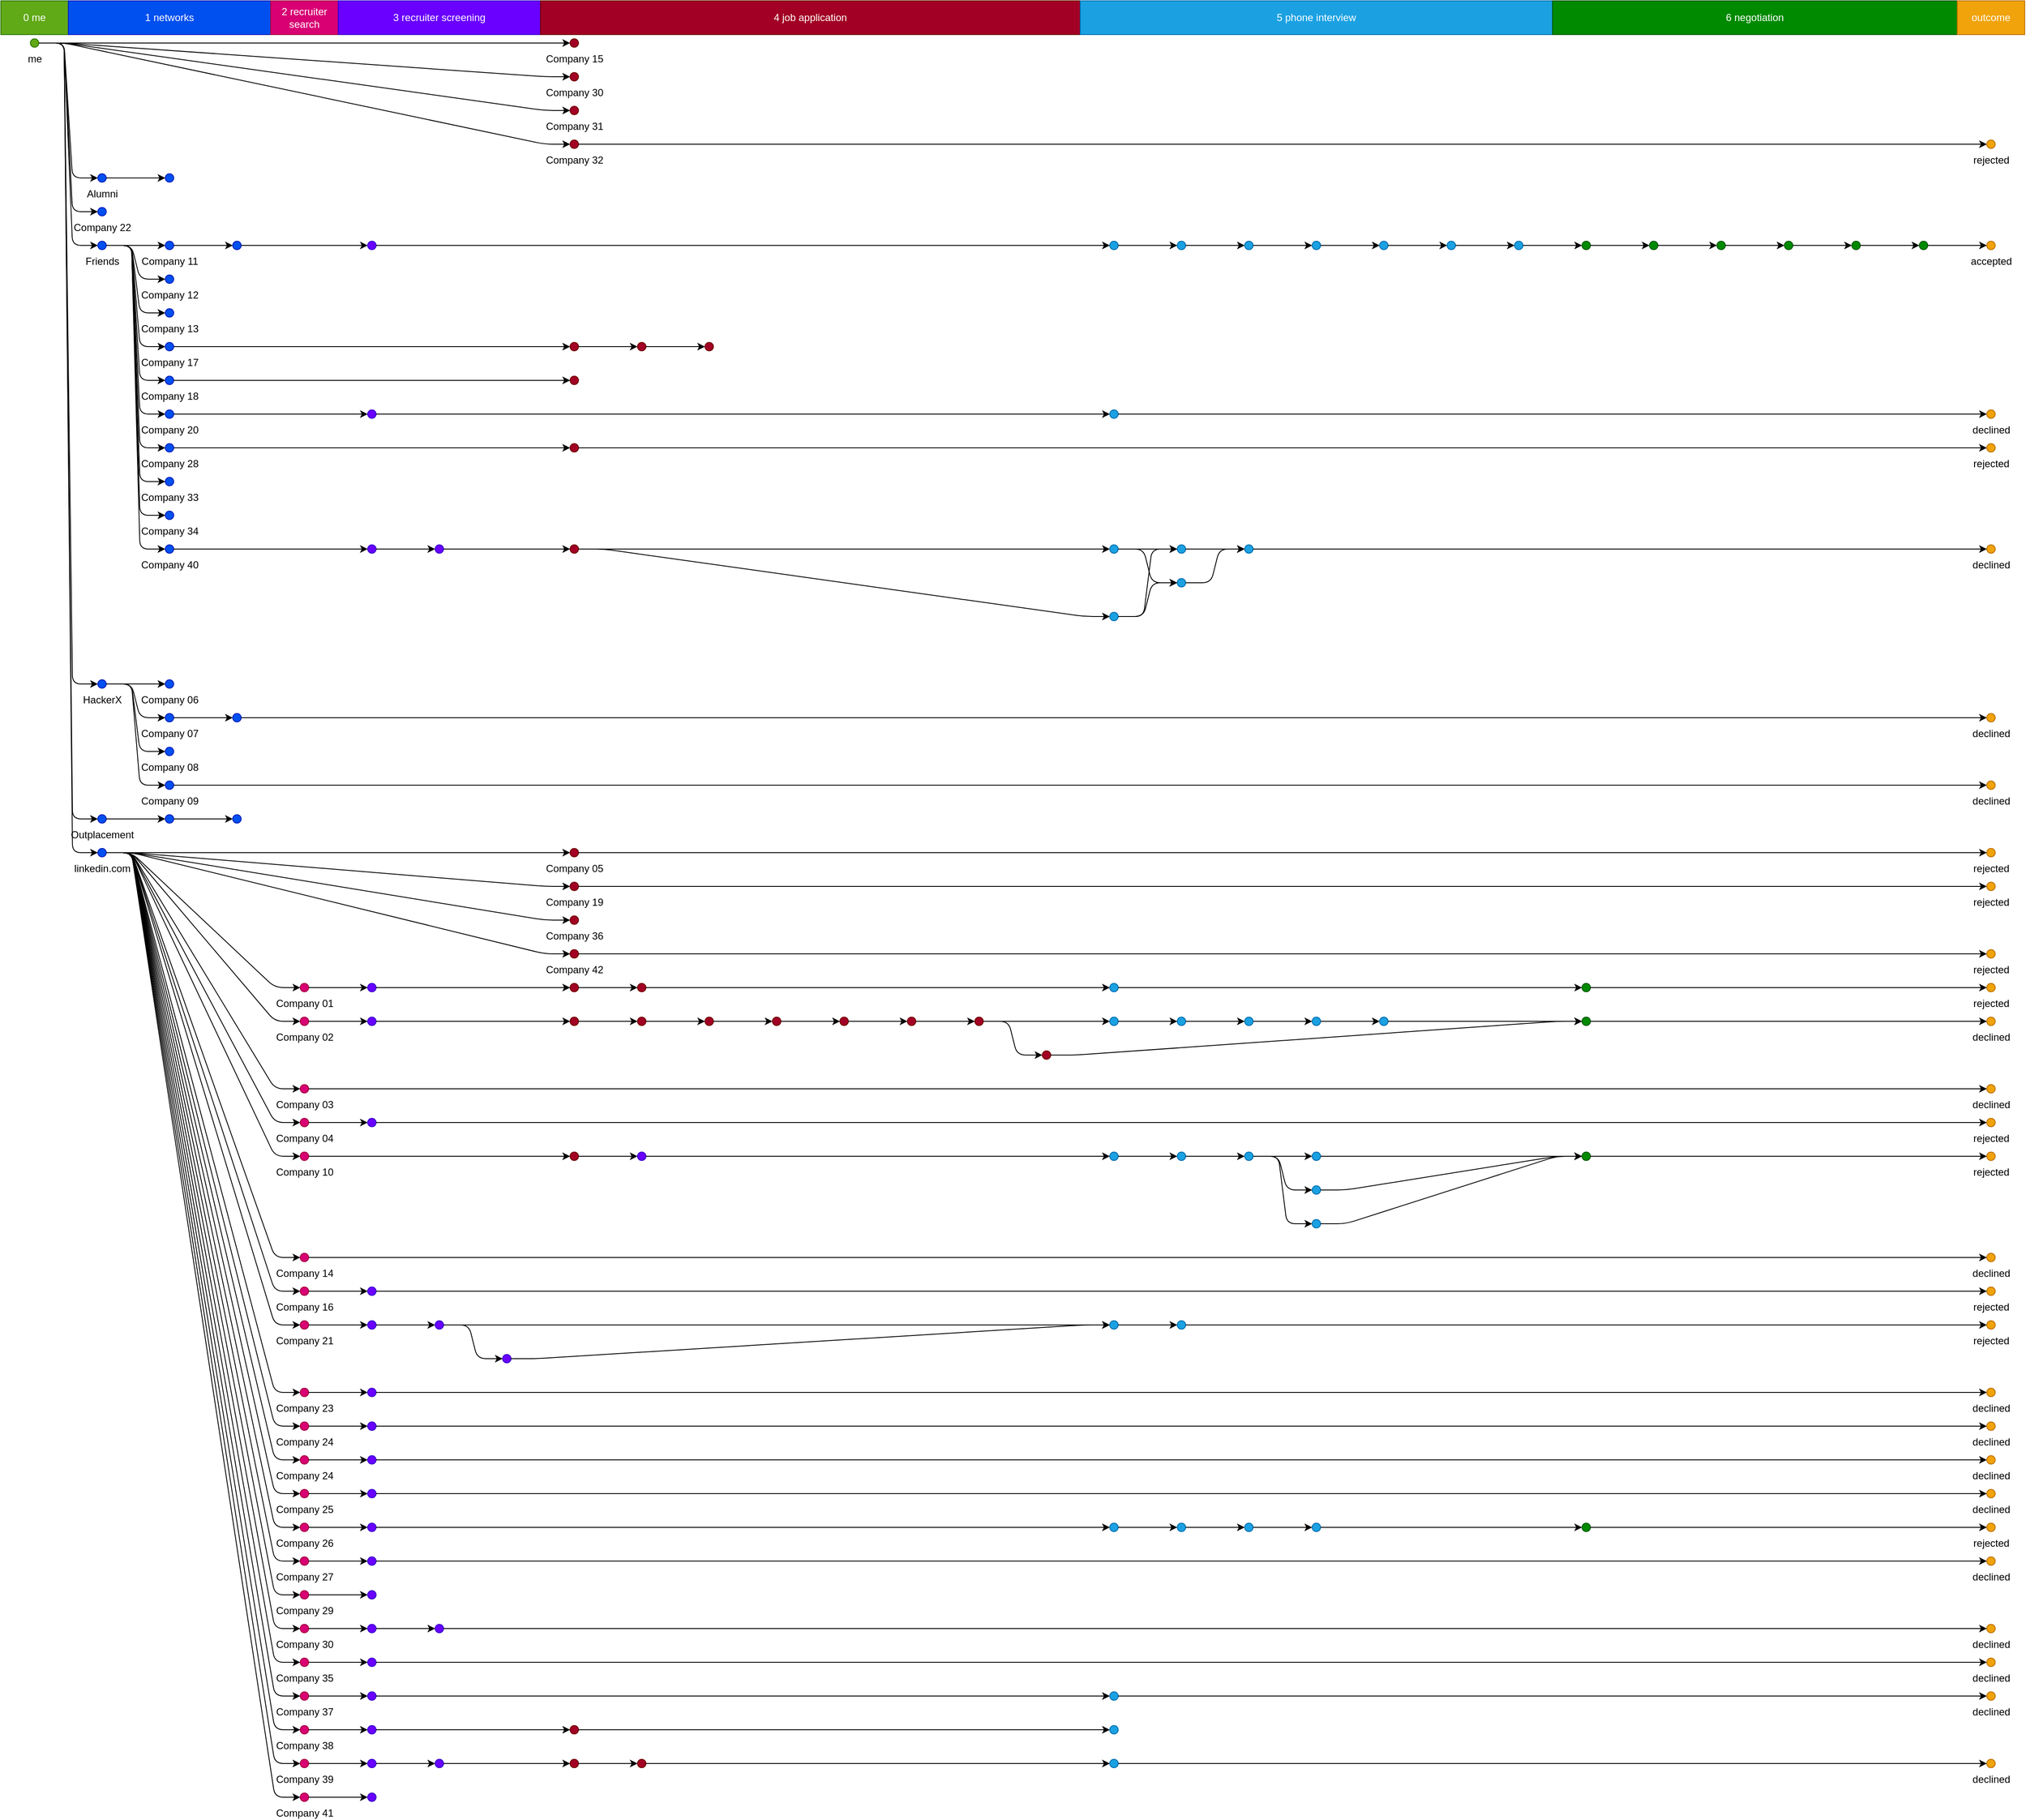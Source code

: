 <mxGraphModel dx="640" dy="480">
	<root>
		<mxCell id="root" style=""></mxCell>
		<mxCell id="layer1" style="" parent="root"></mxCell>
		<mxCell id="0 me" value="0 me" style="html=1;whiteSpace=wrap;fontColor=#ffffff;strokeColor=#2D7600;fillColor=#60A917;" parent="layer1" vertex="1">
			<mxGeometry width="80" height="40" as="geometry"></mxGeometry>
		</mxCell>
		<mxCell id="1 networks" value="1 networks" style="fillColor=#0050ef;html=1;whiteSpace=wrap;fontColor=#ffffff;strokeColor=#001DBC;" parent="layer1" vertex="1">
			<mxGeometry x="80" width="240" height="40" as="geometry"></mxGeometry>
		</mxCell>
		<mxCell id="2 recruiter search" value="2 recruiter search" style="fontColor=#ffffff;strokeColor=#A50040;fillColor=#d80073;html=1;whiteSpace=wrap;" parent="layer1" vertex="1">
			<mxGeometry x="320" width="80" height="40" as="geometry"></mxGeometry>
		</mxCell>
		<mxCell id="3 recruiter screening" value="3 recruiter screening" style="fillColor=#6a00ff;html=1;whiteSpace=wrap;fontColor=#ffffff;strokeColor=#3700CC;" parent="layer1" vertex="1">
			<mxGeometry x="400" width="240" height="40" as="geometry"></mxGeometry>
		</mxCell>
		<mxCell id="4 job application" value="4 job application" style="fontColor=#ffffff;strokeColor=#6F0000;fillColor=#a20025;html=1;whiteSpace=wrap;" parent="layer1" vertex="1">
			<mxGeometry x="640" width="640" height="40" as="geometry"></mxGeometry>
		</mxCell>
		<mxCell id="5 phone interview" value="5 phone interview" style="whiteSpace=wrap;fontColor=#ffffff;strokeColor=#006EAF;fillColor=#1ba1e2;html=1;" parent="layer1" vertex="1">
			<mxGeometry x="1280" width="560" height="40" as="geometry"></mxGeometry>
		</mxCell>
		<mxCell id="6 negotiation" value="6 negotiation" style="html=1;whiteSpace=wrap;fontColor=#ffffff;strokeColor=#005700;fillColor=#008a00;" parent="layer1" vertex="1">
			<mxGeometry x="1840" width="480" height="40" as="geometry"></mxGeometry>
		</mxCell>
		<mxCell id="outcome" value="outcome" style="html=1;whiteSpace=wrap;fontColor=#ffffff;strokeColor=#BD7000;fillColor=#f0a30a;" parent="layer1" vertex="1">
			<mxGeometry x="2320" width="80" height="40" as="geometry"></mxGeometry>
		</mxCell>
		<mxCell id="0" value="me" style="aspect=fixed;align=center;verticalAlign=top;fontColor=#000000;fillColor=#60A917;strokeColor=#2D7600;ellipse;html=1;labelPosition=center;verticalLabelPosition=bottom;" parent="layer1" vertex="1">
			<mxGeometry x="35" y="45" width="10" height="10" as="geometry"></mxGeometry>
		</mxCell>
		<mxCell id="30" value="Company 15" style="verticalLabelPosition=bottom;verticalAlign=top;fontColor=#000000;strokeColor=#6F0000;ellipse;labelPosition=center;align=center;fillColor=#a20025;aspect=fixed;html=1;" parent="layer1" vertex="1">
			<mxGeometry x="675" y="45" width="10" height="10" as="geometry"></mxGeometry>
		</mxCell>
		<mxCell id="0-30" style="jettySize=auto;html=1;strokeWidth=1;edgeStyle=entityRelationEdgeStyle;orthogonalLoop=1;" parent="layer1" edge="1" source="0" target="30">
			<mxGeometry relative="1" as="geometry"></mxGeometry>
		</mxCell>
		<mxCell id="84" value="Company 30" style="aspect=fixed;labelPosition=center;ellipse;verticalLabelPosition=bottom;align=center;verticalAlign=top;fontColor=#000000;strokeColor=#6F0000;fillColor=#a20025;html=1;" parent="layer1" vertex="1">
			<mxGeometry x="675" y="85" width="10" height="10" as="geometry"></mxGeometry>
		</mxCell>
		<mxCell id="0-84" style="html=1;strokeWidth=1;edgeStyle=entityRelationEdgeStyle;orthogonalLoop=1;jettySize=auto;" parent="layer1" edge="1" source="0" target="84">
			<mxGeometry relative="1" as="geometry"></mxGeometry>
		</mxCell>
		<mxCell id="85" value="Company 31" style="html=1;verticalLabelPosition=bottom;align=center;strokeColor=#6F0000;ellipse;aspect=fixed;fontColor=#000000;fillColor=#a20025;labelPosition=center;verticalAlign=top;" parent="layer1" vertex="1">
			<mxGeometry x="675" y="125" width="10" height="10" as="geometry"></mxGeometry>
		</mxCell>
		<mxCell id="0-85" style="edgeStyle=entityRelationEdgeStyle;orthogonalLoop=1;jettySize=auto;html=1;strokeWidth=1;" parent="layer1" edge="1" source="0" target="85">
			<mxGeometry relative="1" as="geometry"></mxGeometry>
		</mxCell>
		<mxCell id="87" value="Company 32" style="verticalAlign=top;fontColor=#000000;strokeColor=#6F0000;labelPosition=center;verticalLabelPosition=bottom;html=1;align=center;fillColor=#a20025;ellipse;aspect=fixed;" parent="layer1" vertex="1">
			<mxGeometry x="675" y="165" width="10" height="10" as="geometry"></mxGeometry>
		</mxCell>
		<mxCell id="87rejected" value="rejected" style="ellipse;html=1;labelPosition=center;verticalLabelPosition=bottom;fontColor=#000000;strokeColor=#BD7000;fillColor=#f0a30a;aspect=fixed;align=center;verticalAlign=top;" parent="layer1" vertex="1">
			<mxGeometry x="2355" y="165" width="10" height="10" as="geometry"></mxGeometry>
		</mxCell>
		<mxCell id="87-87rejected" style="jettySize=auto;html=1;strokeWidth=1;edgeStyle=entityRelationEdgeStyle;orthogonalLoop=1;" parent="layer1" edge="1" source="87" target="87rejected">
			<mxGeometry relative="1" as="geometry"></mxGeometry>
		</mxCell>
		<mxCell id="0-87" style="edgeStyle=entityRelationEdgeStyle;orthogonalLoop=1;jettySize=auto;html=1;strokeWidth=1;" parent="layer1" edge="1" source="0" target="87">
			<mxGeometry relative="1" as="geometry"></mxGeometry>
		</mxCell>
		<mxCell id="wfalumni" value="Alumni" style="align=center;fontColor=#000000;strokeColor=#001DBC;ellipse;html=1;labelPosition=center;verticalLabelPosition=bottom;aspect=fixed;verticalAlign=top;fillColor=#0050ef;" parent="layer1" vertex="1">
			<mxGeometry x="115" y="205" width="10" height="10" as="geometry"></mxGeometry>
		</mxCell>
		<mxCell id="29" style="html=1;labelPosition=center;verticalLabelPosition=bottom;verticalAlign=top;fontColor=#000000;ellipse;aspect=fixed;align=center;strokeColor=#001DBC;fillColor=#0050ef;" parent="layer1" vertex="1">
			<mxGeometry x="195" y="205" width="10" height="10" as="geometry"></mxGeometry>
		</mxCell>
		<mxCell id="wfalumni-29" style="edgeStyle=entityRelationEdgeStyle;orthogonalLoop=1;jettySize=auto;html=1;strokeWidth=1;" parent="layer1" edge="1" source="wfalumni" target="29">
			<mxGeometry relative="1" as="geometry"></mxGeometry>
		</mxCell>
		<mxCell id="0-wfalumni" style="strokeWidth=1;edgeStyle=entityRelationEdgeStyle;orthogonalLoop=1;jettySize=auto;html=1;" parent="layer1" edge="1" source="0" target="wfalumni">
			<mxGeometry relative="1" as="geometry"></mxGeometry>
		</mxCell>
		<mxCell id="42" value="Company 22" style="align=center;verticalAlign=top;fillColor=#0050ef;ellipse;html=1;labelPosition=center;strokeColor=#001DBC;aspect=fixed;verticalLabelPosition=bottom;fontColor=#000000;" parent="layer1" vertex="1">
			<mxGeometry x="115" y="245" width="10" height="10" as="geometry"></mxGeometry>
		</mxCell>
		<mxCell id="0-42" style="html=1;strokeWidth=1;edgeStyle=entityRelationEdgeStyle;orthogonalLoop=1;jettySize=auto;" parent="layer1" edge="1" source="0" target="42">
			<mxGeometry relative="1" as="geometry"></mxGeometry>
		</mxCell>
		<mxCell id="friends" value="Friends" style="fillColor=#0050ef;html=1;verticalLabelPosition=bottom;fontColor=#000000;strokeColor=#001DBC;verticalAlign=top;ellipse;aspect=fixed;labelPosition=center;align=center;" parent="layer1" vertex="1">
			<mxGeometry x="115" y="285" width="10" height="10" as="geometry"></mxGeometry>
		</mxCell>
		<mxCell id="18" value="Company 11" style="html=1;verticalAlign=top;strokeColor=#001DBC;fillColor=#0050ef;ellipse;labelPosition=center;verticalLabelPosition=bottom;align=center;fontColor=#000000;aspect=fixed;" parent="layer1" vertex="1">
			<mxGeometry x="195" y="285" width="10" height="10" as="geometry"></mxGeometry>
		</mxCell>
		<mxCell id="19" style="fillColor=#0050ef;ellipse;aspect=fixed;html=1;align=center;strokeColor=#001DBC;labelPosition=center;verticalLabelPosition=bottom;verticalAlign=top;fontColor=#000000;" parent="layer1" vertex="1">
			<mxGeometry x="275" y="285" width="10" height="10" as="geometry"></mxGeometry>
		</mxCell>
		<mxCell id="25" style="html=1;align=center;verticalAlign=top;strokeColor=#3700CC;ellipse;aspect=fixed;labelPosition=center;verticalLabelPosition=bottom;fontColor=#000000;fillColor=#6a00ff;" parent="layer1" vertex="1">
			<mxGeometry x="435" y="285" width="10" height="10" as="geometry"></mxGeometry>
		</mxCell>
		<mxCell id="26" style="fontColor=#000000;strokeColor=#006EAF;fillColor=#1ba1e2;ellipse;html=1;labelPosition=center;align=center;aspect=fixed;verticalLabelPosition=bottom;verticalAlign=top;" parent="layer1" vertex="1">
			<mxGeometry x="1315" y="285" width="10" height="10" as="geometry"></mxGeometry>
		</mxCell>
		<mxCell id="51" style="aspect=fixed;html=1;labelPosition=center;verticalLabelPosition=bottom;fontColor=#000000;strokeColor=#006EAF;ellipse;align=center;verticalAlign=top;fillColor=#1ba1e2;" parent="layer1" vertex="1">
			<mxGeometry x="1395" y="285" width="10" height="10" as="geometry"></mxGeometry>
		</mxCell>
		<mxCell id="52" style="ellipse;aspect=fixed;html=1;verticalLabelPosition=bottom;verticalAlign=top;labelPosition=center;align=center;fontColor=#000000;strokeColor=#006EAF;fillColor=#1ba1e2;" parent="layer1" vertex="1">
			<mxGeometry x="1475" y="285" width="10" height="10" as="geometry"></mxGeometry>
		</mxCell>
		<mxCell id="76" style="aspect=fixed;fontColor=#000000;strokeColor=#006EAF;ellipse;html=1;labelPosition=center;verticalLabelPosition=bottom;align=center;verticalAlign=top;fillColor=#1ba1e2;" parent="layer1" vertex="1">
			<mxGeometry x="1555" y="285" width="10" height="10" as="geometry"></mxGeometry>
		</mxCell>
		<mxCell id="91" style="ellipse;aspect=fixed;html=1;labelPosition=center;verticalAlign=top;verticalLabelPosition=bottom;align=center;fontColor=#000000;strokeColor=#006EAF;fillColor=#1ba1e2;" parent="layer1" vertex="1">
			<mxGeometry x="1635" y="285" width="10" height="10" as="geometry"></mxGeometry>
		</mxCell>
		<mxCell id="112" style="html=1;labelPosition=center;align=center;strokeColor=#006EAF;fillColor=#1ba1e2;ellipse;aspect=fixed;verticalLabelPosition=bottom;verticalAlign=top;fontColor=#000000;" parent="layer1" vertex="1">
			<mxGeometry x="1715" y="285" width="10" height="10" as="geometry"></mxGeometry>
		</mxCell>
		<mxCell id="114" style="fillColor=#1ba1e2;html=1;labelPosition=center;verticalLabelPosition=bottom;verticalAlign=top;fontColor=#000000;strokeColor=#006EAF;ellipse;aspect=fixed;align=center;" parent="layer1" vertex="1">
			<mxGeometry x="1795" y="285" width="10" height="10" as="geometry"></mxGeometry>
		</mxCell>
		<mxCell id="123" style="fontColor=#000000;ellipse;aspect=fixed;align=center;verticalAlign=top;fillColor=#008a00;html=1;labelPosition=center;verticalLabelPosition=bottom;strokeColor=#005700;" parent="layer1" vertex="1">
			<mxGeometry x="1875" y="285" width="10" height="10" as="geometry"></mxGeometry>
		</mxCell>
		<mxCell id="124" style="verticalLabelPosition=bottom;align=center;verticalAlign=top;fillColor=#008a00;ellipse;aspect=fixed;html=1;labelPosition=center;fontColor=#000000;strokeColor=#005700;" parent="layer1" vertex="1">
			<mxGeometry x="1955" y="285" width="10" height="10" as="geometry"></mxGeometry>
		</mxCell>
		<mxCell id="125" style="verticalAlign=top;ellipse;verticalLabelPosition=bottom;labelPosition=center;align=center;fontColor=#000000;strokeColor=#005700;fillColor=#008a00;aspect=fixed;html=1;" parent="layer1" vertex="1">
			<mxGeometry x="2035" y="285" width="10" height="10" as="geometry"></mxGeometry>
		</mxCell>
		<mxCell id="126" style="fillColor=#008a00;aspect=fixed;html=1;verticalAlign=top;fontColor=#000000;strokeColor=#005700;ellipse;labelPosition=center;verticalLabelPosition=bottom;align=center;" parent="layer1" vertex="1">
			<mxGeometry x="2115" y="285" width="10" height="10" as="geometry"></mxGeometry>
		</mxCell>
		<mxCell id="127" style="ellipse;verticalAlign=top;strokeColor=#005700;fillColor=#008a00;aspect=fixed;html=1;labelPosition=center;verticalLabelPosition=bottom;align=center;fontColor=#000000;" parent="layer1" vertex="1">
			<mxGeometry x="2195" y="285" width="10" height="10" as="geometry"></mxGeometry>
		</mxCell>
		<mxCell id="144" style="align=center;verticalAlign=top;fontColor=#000000;ellipse;labelPosition=center;verticalLabelPosition=bottom;fillColor=#008a00;aspect=fixed;html=1;strokeColor=#005700;" parent="layer1" vertex="1">
			<mxGeometry x="2275" y="285" width="10" height="10" as="geometry"></mxGeometry>
		</mxCell>
		<mxCell id="144accepted" value="accepted" style="verticalLabelPosition=bottom;aspect=fixed;html=1;labelPosition=center;align=center;verticalAlign=top;fontColor=#000000;fillColor=#f0a30a;ellipse;strokeColor=#BD7000;" parent="layer1" vertex="1">
			<mxGeometry x="2355" y="285" width="10" height="10" as="geometry"></mxGeometry>
		</mxCell>
		<mxCell id="144-144accepted" style="jettySize=auto;html=1;strokeWidth=1;edgeStyle=entityRelationEdgeStyle;orthogonalLoop=1;" parent="layer1" edge="1" source="144" target="144accepted">
			<mxGeometry relative="1" as="geometry"></mxGeometry>
		</mxCell>
		<mxCell id="127-144" style="orthogonalLoop=1;jettySize=auto;html=1;strokeWidth=1;edgeStyle=entityRelationEdgeStyle;" parent="layer1" edge="1" source="127" target="144">
			<mxGeometry relative="1" as="geometry"></mxGeometry>
		</mxCell>
		<mxCell id="126-127" style="edgeStyle=entityRelationEdgeStyle;orthogonalLoop=1;jettySize=auto;html=1;strokeWidth=1;" parent="layer1" edge="1" source="126" target="127">
			<mxGeometry relative="1" as="geometry"></mxGeometry>
		</mxCell>
		<mxCell id="125-126" style="edgeStyle=entityRelationEdgeStyle;orthogonalLoop=1;jettySize=auto;html=1;strokeWidth=1;" parent="layer1" edge="1" source="125" target="126">
			<mxGeometry relative="1" as="geometry"></mxGeometry>
		</mxCell>
		<mxCell id="124-125" style="html=1;strokeWidth=1;edgeStyle=entityRelationEdgeStyle;orthogonalLoop=1;jettySize=auto;" parent="layer1" edge="1" source="124" target="125">
			<mxGeometry relative="1" as="geometry"></mxGeometry>
		</mxCell>
		<mxCell id="123-124" style="edgeStyle=entityRelationEdgeStyle;orthogonalLoop=1;jettySize=auto;html=1;strokeWidth=1;" parent="layer1" edge="1" source="123" target="124">
			<mxGeometry relative="1" as="geometry"></mxGeometry>
		</mxCell>
		<mxCell id="114-123" style="edgeStyle=entityRelationEdgeStyle;orthogonalLoop=1;jettySize=auto;html=1;strokeWidth=1;" parent="layer1" edge="1" source="114" target="123">
			<mxGeometry relative="1" as="geometry"></mxGeometry>
		</mxCell>
		<mxCell id="112-114" style="strokeWidth=1;edgeStyle=entityRelationEdgeStyle;orthogonalLoop=1;jettySize=auto;html=1;" parent="layer1" edge="1" source="112" target="114">
			<mxGeometry relative="1" as="geometry"></mxGeometry>
		</mxCell>
		<mxCell id="91-112" style="jettySize=auto;html=1;strokeWidth=1;edgeStyle=entityRelationEdgeStyle;orthogonalLoop=1;" parent="layer1" edge="1" source="91" target="112">
			<mxGeometry relative="1" as="geometry"></mxGeometry>
		</mxCell>
		<mxCell id="76-91" style="edgeStyle=entityRelationEdgeStyle;orthogonalLoop=1;jettySize=auto;html=1;strokeWidth=1;" parent="layer1" edge="1" source="76" target="91">
			<mxGeometry relative="1" as="geometry"></mxGeometry>
		</mxCell>
		<mxCell id="52-76" style="jettySize=auto;html=1;strokeWidth=1;edgeStyle=entityRelationEdgeStyle;orthogonalLoop=1;" parent="layer1" edge="1" source="52" target="76">
			<mxGeometry relative="1" as="geometry"></mxGeometry>
		</mxCell>
		<mxCell id="51-52" style="strokeWidth=1;edgeStyle=entityRelationEdgeStyle;orthogonalLoop=1;jettySize=auto;html=1;" parent="layer1" edge="1" source="51" target="52">
			<mxGeometry relative="1" as="geometry"></mxGeometry>
		</mxCell>
		<mxCell id="26-51" style="edgeStyle=entityRelationEdgeStyle;orthogonalLoop=1;jettySize=auto;html=1;strokeWidth=1;" parent="layer1" edge="1" source="26" target="51">
			<mxGeometry relative="1" as="geometry"></mxGeometry>
		</mxCell>
		<mxCell id="25-26" style="edgeStyle=entityRelationEdgeStyle;orthogonalLoop=1;jettySize=auto;html=1;strokeWidth=1;" parent="layer1" edge="1" source="25" target="26">
			<mxGeometry relative="1" as="geometry"></mxGeometry>
		</mxCell>
		<mxCell id="19-25" style="orthogonalLoop=1;jettySize=auto;html=1;strokeWidth=1;edgeStyle=entityRelationEdgeStyle;" parent="layer1" edge="1" source="19" target="25">
			<mxGeometry relative="1" as="geometry"></mxGeometry>
		</mxCell>
		<mxCell id="18-19" style="strokeWidth=1;edgeStyle=entityRelationEdgeStyle;orthogonalLoop=1;jettySize=auto;html=1;" parent="layer1" edge="1" source="18" target="19">
			<mxGeometry relative="1" as="geometry"></mxGeometry>
		</mxCell>
		<mxCell id="friends-18" style="edgeStyle=entityRelationEdgeStyle;orthogonalLoop=1;jettySize=auto;html=1;strokeWidth=1;" parent="layer1" edge="1" source="friends" target="18">
			<mxGeometry relative="1" as="geometry"></mxGeometry>
		</mxCell>
		<mxCell id="21" value="Company 12" style="verticalAlign=top;fontColor=#000000;ellipse;aspect=fixed;html=1;labelPosition=center;align=center;verticalLabelPosition=bottom;strokeColor=#001DBC;fillColor=#0050ef;" parent="layer1" vertex="1">
			<mxGeometry x="195" y="325" width="10" height="10" as="geometry"></mxGeometry>
		</mxCell>
		<mxCell id="friends-21" style="html=1;strokeWidth=1;edgeStyle=entityRelationEdgeStyle;orthogonalLoop=1;jettySize=auto;" parent="layer1" edge="1" source="friends" target="21">
			<mxGeometry relative="1" as="geometry"></mxGeometry>
		</mxCell>
		<mxCell id="22" value="Company 13" style="aspect=fixed;html=1;align=center;strokeColor=#001DBC;ellipse;labelPosition=center;verticalLabelPosition=bottom;verticalAlign=top;fontColor=#000000;fillColor=#0050ef;" parent="layer1" vertex="1">
			<mxGeometry x="195" y="365" width="10" height="10" as="geometry"></mxGeometry>
		</mxCell>
		<mxCell id="friends-22" style="jettySize=auto;html=1;strokeWidth=1;edgeStyle=entityRelationEdgeStyle;orthogonalLoop=1;" parent="layer1" edge="1" source="friends" target="22">
			<mxGeometry relative="1" as="geometry"></mxGeometry>
		</mxCell>
		<mxCell id="33" value="Company 17" style="aspect=fixed;verticalLabelPosition=bottom;ellipse;labelPosition=center;align=center;verticalAlign=top;fontColor=#000000;strokeColor=#001DBC;fillColor=#0050ef;html=1;" parent="layer1" vertex="1">
			<mxGeometry x="195" y="405" width="10" height="10" as="geometry"></mxGeometry>
		</mxCell>
		<mxCell id="34" style="fillColor=#a20025;aspect=fixed;html=1;verticalLabelPosition=bottom;fontColor=#000000;strokeColor=#6F0000;ellipse;labelPosition=center;align=center;verticalAlign=top;" parent="layer1" vertex="1">
			<mxGeometry x="675" y="405" width="10" height="10" as="geometry"></mxGeometry>
		</mxCell>
		<mxCell id="54" style="align=center;fontColor=#000000;strokeColor=#6F0000;aspect=fixed;labelPosition=center;verticalLabelPosition=bottom;verticalAlign=top;fillColor=#a20025;ellipse;html=1;" parent="layer1" vertex="1">
			<mxGeometry x="755" y="405" width="10" height="10" as="geometry"></mxGeometry>
		</mxCell>
		<mxCell id="61" style="fillColor=#a20025;aspect=fixed;html=1;align=center;verticalAlign=top;strokeColor=#6F0000;ellipse;labelPosition=center;verticalLabelPosition=bottom;fontColor=#000000;" parent="layer1" vertex="1">
			<mxGeometry x="835" y="405" width="10" height="10" as="geometry"></mxGeometry>
		</mxCell>
		<mxCell id="54-61" style="edgeStyle=entityRelationEdgeStyle;orthogonalLoop=1;jettySize=auto;html=1;strokeWidth=1;" parent="layer1" edge="1" source="54" target="61">
			<mxGeometry relative="1" as="geometry"></mxGeometry>
		</mxCell>
		<mxCell id="34-54" style="edgeStyle=entityRelationEdgeStyle;orthogonalLoop=1;jettySize=auto;html=1;strokeWidth=1;" parent="layer1" edge="1" source="34" target="54">
			<mxGeometry relative="1" as="geometry"></mxGeometry>
		</mxCell>
		<mxCell id="33-34" style="html=1;strokeWidth=1;edgeStyle=entityRelationEdgeStyle;orthogonalLoop=1;jettySize=auto;" parent="layer1" edge="1" source="33" target="34">
			<mxGeometry relative="1" as="geometry"></mxGeometry>
		</mxCell>
		<mxCell id="friends-33" style="edgeStyle=entityRelationEdgeStyle;orthogonalLoop=1;jettySize=auto;html=1;strokeWidth=1;" parent="layer1" edge="1" source="friends" target="33">
			<mxGeometry relative="1" as="geometry"></mxGeometry>
		</mxCell>
		<mxCell id="35" value="Company 18" style="verticalAlign=top;strokeColor=#001DBC;fillColor=#0050ef;ellipse;labelPosition=center;verticalLabelPosition=bottom;align=center;fontColor=#000000;aspect=fixed;html=1;" parent="layer1" vertex="1">
			<mxGeometry x="195" y="445" width="10" height="10" as="geometry"></mxGeometry>
		</mxCell>
		<mxCell id="36" style="verticalAlign=top;fontColor=#000000;strokeColor=#6F0000;aspect=fixed;labelPosition=center;verticalLabelPosition=bottom;align=center;fillColor=#a20025;ellipse;html=1;" parent="layer1" vertex="1">
			<mxGeometry x="675" y="445" width="10" height="10" as="geometry"></mxGeometry>
		</mxCell>
		<mxCell id="35-36" style="strokeWidth=1;edgeStyle=entityRelationEdgeStyle;orthogonalLoop=1;jettySize=auto;html=1;" parent="layer1" edge="1" source="35" target="36">
			<mxGeometry relative="1" as="geometry"></mxGeometry>
		</mxCell>
		<mxCell id="friends-35" style="edgeStyle=entityRelationEdgeStyle;orthogonalLoop=1;jettySize=auto;html=1;strokeWidth=1;" parent="layer1" edge="1" source="friends" target="35">
			<mxGeometry relative="1" as="geometry"></mxGeometry>
		</mxCell>
		<mxCell id="38" value="Company 20" style="labelPosition=center;verticalLabelPosition=bottom;fontColor=#000000;strokeColor=#001DBC;ellipse;aspect=fixed;html=1;align=center;verticalAlign=top;fillColor=#0050ef;" parent="layer1" vertex="1">
			<mxGeometry x="195" y="485" width="10" height="10" as="geometry"></mxGeometry>
		</mxCell>
		<mxCell id="39" style="aspect=fixed;align=center;verticalAlign=top;fontColor=#000000;strokeColor=#3700CC;fillColor=#6a00ff;ellipse;html=1;labelPosition=center;verticalLabelPosition=bottom;" parent="layer1" vertex="1">
			<mxGeometry x="435" y="485" width="10" height="10" as="geometry"></mxGeometry>
		</mxCell>
		<mxCell id="40" style="aspect=fixed;verticalAlign=top;fontColor=#000000;ellipse;html=1;labelPosition=center;verticalLabelPosition=bottom;align=center;fillColor=#1ba1e2;strokeColor=#006EAF;" parent="layer1" vertex="1">
			<mxGeometry x="1315" y="485" width="10" height="10" as="geometry"></mxGeometry>
		</mxCell>
		<mxCell id="40declined" value="declined" style="ellipse;html=1;fontColor=#000000;strokeColor=#BD7000;fillColor=#f0a30a;aspect=fixed;labelPosition=center;verticalLabelPosition=bottom;align=center;verticalAlign=top;" parent="layer1" vertex="1">
			<mxGeometry x="2355" y="485" width="10" height="10" as="geometry"></mxGeometry>
		</mxCell>
		<mxCell id="40-40declined" style="edgeStyle=entityRelationEdgeStyle;orthogonalLoop=1;jettySize=auto;html=1;strokeWidth=1;" parent="layer1" edge="1" source="40" target="40declined">
			<mxGeometry relative="1" as="geometry"></mxGeometry>
		</mxCell>
		<mxCell id="39-40" style="jettySize=auto;html=1;strokeWidth=1;edgeStyle=entityRelationEdgeStyle;orthogonalLoop=1;" parent="layer1" edge="1" source="39" target="40">
			<mxGeometry relative="1" as="geometry"></mxGeometry>
		</mxCell>
		<mxCell id="38-39" style="jettySize=auto;html=1;strokeWidth=1;edgeStyle=entityRelationEdgeStyle;orthogonalLoop=1;" parent="layer1" edge="1" source="38" target="39">
			<mxGeometry relative="1" as="geometry"></mxGeometry>
		</mxCell>
		<mxCell id="friends-38" style="edgeStyle=entityRelationEdgeStyle;orthogonalLoop=1;jettySize=auto;html=1;strokeWidth=1;" parent="layer1" edge="1" source="friends" target="38">
			<mxGeometry relative="1" as="geometry"></mxGeometry>
		</mxCell>
		<mxCell id="78" value="Company 28" style="html=1;verticalAlign=top;fontColor=#000000;strokeColor=#001DBC;fillColor=#0050ef;ellipse;aspect=fixed;labelPosition=center;verticalLabelPosition=bottom;align=center;" parent="layer1" vertex="1">
			<mxGeometry x="195" y="525" width="10" height="10" as="geometry"></mxGeometry>
		</mxCell>
		<mxCell id="82" style="verticalLabelPosition=bottom;align=center;fontColor=#000000;ellipse;aspect=fixed;verticalAlign=top;strokeColor=#6F0000;fillColor=#a20025;html=1;labelPosition=center;" parent="layer1" vertex="1">
			<mxGeometry x="675" y="525" width="10" height="10" as="geometry"></mxGeometry>
		</mxCell>
		<mxCell id="82rejected" value="rejected" style="ellipse;aspect=fixed;html=1;fontColor=#000000;strokeColor=#BD7000;fillColor=#f0a30a;labelPosition=center;verticalLabelPosition=bottom;align=center;verticalAlign=top;" parent="layer1" vertex="1">
			<mxGeometry x="2355" y="525" width="10" height="10" as="geometry"></mxGeometry>
		</mxCell>
		<mxCell id="82-82rejected" style="edgeStyle=entityRelationEdgeStyle;orthogonalLoop=1;jettySize=auto;html=1;strokeWidth=1;" parent="layer1" edge="1" source="82" target="82rejected">
			<mxGeometry relative="1" as="geometry"></mxGeometry>
		</mxCell>
		<mxCell id="78-82" style="strokeWidth=1;edgeStyle=entityRelationEdgeStyle;orthogonalLoop=1;jettySize=auto;html=1;" parent="layer1" edge="1" source="78" target="82">
			<mxGeometry relative="1" as="geometry"></mxGeometry>
		</mxCell>
		<mxCell id="friends-78" style="edgeStyle=entityRelationEdgeStyle;orthogonalLoop=1;jettySize=auto;html=1;strokeWidth=1;" parent="layer1" edge="1" source="friends" target="78">
			<mxGeometry relative="1" as="geometry"></mxGeometry>
		</mxCell>
		<mxCell id="89" value="Company 33" style="ellipse;aspect=fixed;labelPosition=center;fontColor=#000000;strokeColor=#001DBC;html=1;verticalLabelPosition=bottom;align=center;verticalAlign=top;fillColor=#0050ef;" parent="layer1" vertex="1">
			<mxGeometry x="195" y="565" width="10" height="10" as="geometry"></mxGeometry>
		</mxCell>
		<mxCell id="friends-89" style="edgeStyle=entityRelationEdgeStyle;orthogonalLoop=1;jettySize=auto;html=1;strokeWidth=1;" parent="layer1" edge="1" source="friends" target="89">
			<mxGeometry relative="1" as="geometry"></mxGeometry>
		</mxCell>
		<mxCell id="90" value="Company 34" style="labelPosition=center;align=center;strokeColor=#001DBC;fillColor=#0050ef;ellipse;aspect=fixed;html=1;verticalLabelPosition=bottom;verticalAlign=top;fontColor=#000000;" parent="layer1" vertex="1">
			<mxGeometry x="195" y="605" width="10" height="10" as="geometry"></mxGeometry>
		</mxCell>
		<mxCell id="friends-90" style="html=1;strokeWidth=1;edgeStyle=entityRelationEdgeStyle;orthogonalLoop=1;jettySize=auto;" parent="layer1" edge="1" source="friends" target="90">
			<mxGeometry relative="1" as="geometry"></mxGeometry>
		</mxCell>
		<mxCell id="110" value="Company 40" style="ellipse;aspect=fixed;html=1;fontColor=#000000;labelPosition=center;verticalLabelPosition=bottom;align=center;verticalAlign=top;strokeColor=#001DBC;fillColor=#0050ef;" parent="layer1" vertex="1">
			<mxGeometry x="195" y="645" width="10" height="10" as="geometry"></mxGeometry>
		</mxCell>
		<mxCell id="113" style="labelPosition=center;fontColor=#000000;strokeColor=#3700CC;fillColor=#6a00ff;ellipse;aspect=fixed;html=1;verticalLabelPosition=bottom;align=center;verticalAlign=top;" parent="layer1" vertex="1">
			<mxGeometry x="435" y="645" width="10" height="10" as="geometry"></mxGeometry>
		</mxCell>
		<mxCell id="115" style="verticalAlign=top;fontColor=#000000;fillColor=#6a00ff;ellipse;verticalLabelPosition=bottom;labelPosition=center;align=center;strokeColor=#3700CC;aspect=fixed;html=1;" parent="layer1" vertex="1">
			<mxGeometry x="515" y="645" width="10" height="10" as="geometry"></mxGeometry>
		</mxCell>
		<mxCell id="122" style="verticalLabelPosition=bottom;align=center;strokeColor=#6F0000;fillColor=#a20025;ellipse;html=1;verticalAlign=top;fontColor=#000000;aspect=fixed;labelPosition=center;" parent="layer1" vertex="1">
			<mxGeometry x="675" y="645" width="10" height="10" as="geometry"></mxGeometry>
		</mxCell>
		<mxCell id="132" style="fontColor=#000000;fillColor=#1ba1e2;ellipse;aspect=fixed;html=1;labelPosition=center;align=center;verticalAlign=top;verticalLabelPosition=bottom;strokeColor=#006EAF;" parent="layer1" vertex="1">
			<mxGeometry x="1315" y="645" width="10" height="10" as="geometry"></mxGeometry>
		</mxCell>
		<mxCell id="134" style="html=1;labelPosition=center;verticalLabelPosition=bottom;fontColor=#000000;ellipse;aspect=fixed;strokeColor=#006EAF;fillColor=#1ba1e2;align=center;verticalAlign=top;" parent="layer1" vertex="1">
			<mxGeometry x="1395" y="645" width="10" height="10" as="geometry"></mxGeometry>
		</mxCell>
		<mxCell id="143" style="aspect=fixed;html=1;labelPosition=center;verticalLabelPosition=bottom;verticalAlign=top;fontColor=#000000;strokeColor=#006EAF;ellipse;align=center;fillColor=#1ba1e2;" parent="layer1" vertex="1">
			<mxGeometry x="1475" y="645" width="10" height="10" as="geometry"></mxGeometry>
		</mxCell>
		<mxCell id="143declined" value="declined" style="align=center;fillColor=#f0a30a;html=1;aspect=fixed;labelPosition=center;verticalLabelPosition=bottom;verticalAlign=top;fontColor=#000000;strokeColor=#BD7000;ellipse;" parent="layer1" vertex="1">
			<mxGeometry x="2355" y="645" width="10" height="10" as="geometry"></mxGeometry>
		</mxCell>
		<mxCell id="143-143declined" style="orthogonalLoop=1;jettySize=auto;html=1;strokeWidth=1;edgeStyle=entityRelationEdgeStyle;" parent="layer1" edge="1" source="143" target="143declined">
			<mxGeometry relative="1" as="geometry"></mxGeometry>
		</mxCell>
		<mxCell id="134-143" style="orthogonalLoop=1;jettySize=auto;html=1;strokeWidth=1;edgeStyle=entityRelationEdgeStyle;" parent="layer1" edge="1" source="134" target="143">
			<mxGeometry relative="1" as="geometry"></mxGeometry>
		</mxCell>
		<mxCell id="132-134" style="jettySize=auto;html=1;strokeWidth=1;edgeStyle=entityRelationEdgeStyle;orthogonalLoop=1;" parent="layer1" edge="1" source="132" target="134">
			<mxGeometry relative="1" as="geometry"></mxGeometry>
		</mxCell>
		<mxCell id="135" style="aspect=fixed;fillColor=#1ba1e2;strokeColor=#006EAF;ellipse;html=1;labelPosition=center;verticalLabelPosition=bottom;align=center;verticalAlign=top;fontColor=#000000;" parent="layer1" vertex="1">
			<mxGeometry x="1395" y="685" width="10" height="10" as="geometry"></mxGeometry>
		</mxCell>
		<mxCell id="135-143" style="edgeStyle=entityRelationEdgeStyle;orthogonalLoop=1;jettySize=auto;html=1;strokeWidth=1;" parent="layer1" edge="1" source="135" target="143">
			<mxGeometry relative="1" as="geometry"></mxGeometry>
		</mxCell>
		<mxCell id="132-135" style="edgeStyle=entityRelationEdgeStyle;orthogonalLoop=1;jettySize=auto;html=1;strokeWidth=1;" parent="layer1" edge="1" source="132" target="135">
			<mxGeometry relative="1" as="geometry"></mxGeometry>
		</mxCell>
		<mxCell id="122-132" style="edgeStyle=entityRelationEdgeStyle;orthogonalLoop=1;jettySize=auto;html=1;strokeWidth=1;" parent="layer1" edge="1" source="122" target="132">
			<mxGeometry relative="1" as="geometry"></mxGeometry>
		</mxCell>
		<mxCell id="133" style="aspect=fixed;html=1;labelPosition=center;verticalLabelPosition=bottom;fillColor=#1ba1e2;ellipse;align=center;verticalAlign=top;fontColor=#000000;strokeColor=#006EAF;" parent="layer1" vertex="1">
			<mxGeometry x="1315" y="725" width="10" height="10" as="geometry"></mxGeometry>
		</mxCell>
		<mxCell id="133-134" style="html=1;strokeWidth=1;edgeStyle=entityRelationEdgeStyle;orthogonalLoop=1;jettySize=auto;" parent="layer1" edge="1" source="133" target="134">
			<mxGeometry relative="1" as="geometry"></mxGeometry>
		</mxCell>
		<mxCell id="133-135" style="edgeStyle=entityRelationEdgeStyle;orthogonalLoop=1;jettySize=auto;html=1;strokeWidth=1;" parent="layer1" edge="1" source="133" target="135">
			<mxGeometry relative="1" as="geometry"></mxGeometry>
		</mxCell>
		<mxCell id="122-133" style="html=1;strokeWidth=1;edgeStyle=entityRelationEdgeStyle;orthogonalLoop=1;jettySize=auto;" parent="layer1" edge="1" source="122" target="133">
			<mxGeometry relative="1" as="geometry"></mxGeometry>
		</mxCell>
		<mxCell id="115-122" style="edgeStyle=entityRelationEdgeStyle;orthogonalLoop=1;jettySize=auto;html=1;strokeWidth=1;" parent="layer1" edge="1" source="115" target="122">
			<mxGeometry relative="1" as="geometry"></mxGeometry>
		</mxCell>
		<mxCell id="113-115" style="edgeStyle=entityRelationEdgeStyle;orthogonalLoop=1;jettySize=auto;html=1;strokeWidth=1;" parent="layer1" edge="1" source="113" target="115">
			<mxGeometry relative="1" as="geometry"></mxGeometry>
		</mxCell>
		<mxCell id="110-113" style="edgeStyle=entityRelationEdgeStyle;orthogonalLoop=1;jettySize=auto;html=1;strokeWidth=1;" parent="layer1" edge="1" source="110" target="113">
			<mxGeometry relative="1" as="geometry"></mxGeometry>
		</mxCell>
		<mxCell id="friends-110" style="edgeStyle=entityRelationEdgeStyle;orthogonalLoop=1;jettySize=auto;html=1;strokeWidth=1;" parent="layer1" edge="1" source="friends" target="110">
			<mxGeometry relative="1" as="geometry"></mxGeometry>
		</mxCell>
		<mxCell id="0-friends" style="edgeStyle=entityRelationEdgeStyle;orthogonalLoop=1;jettySize=auto;html=1;strokeWidth=1;" parent="layer1" edge="1" source="0" target="friends">
			<mxGeometry relative="1" as="geometry"></mxGeometry>
		</mxCell>
		<mxCell id="hackerx" value="HackerX" style="verticalLabelPosition=bottom;fontColor=#000000;strokeColor=#001DBC;fillColor=#0050ef;ellipse;aspect=fixed;html=1;labelPosition=center;align=center;verticalAlign=top;" parent="layer1" vertex="1">
			<mxGeometry x="115" y="805" width="10" height="10" as="geometry"></mxGeometry>
		</mxCell>
		<mxCell id="10" value="Company 06" style="html=1;labelPosition=center;verticalLabelPosition=bottom;align=center;verticalAlign=top;fontColor=#000000;strokeColor=#001DBC;ellipse;fillColor=#0050ef;aspect=fixed;" parent="layer1" vertex="1">
			<mxGeometry x="195" y="805" width="10" height="10" as="geometry"></mxGeometry>
		</mxCell>
		<mxCell id="hackerx-10" style="edgeStyle=entityRelationEdgeStyle;orthogonalLoop=1;jettySize=auto;html=1;strokeWidth=1;" parent="layer1" edge="1" source="hackerx" target="10">
			<mxGeometry relative="1" as="geometry"></mxGeometry>
		</mxCell>
		<mxCell id="11" value="Company 07" style="ellipse;aspect=fixed;html=1;verticalAlign=top;fontColor=#000000;fillColor=#0050ef;labelPosition=center;verticalLabelPosition=bottom;align=center;strokeColor=#001DBC;" parent="layer1" vertex="1">
			<mxGeometry x="195" y="845" width="10" height="10" as="geometry"></mxGeometry>
		</mxCell>
		<mxCell id="17" style="html=1;align=center;verticalAlign=top;strokeColor=#001DBC;fillColor=#0050ef;aspect=fixed;labelPosition=center;verticalLabelPosition=bottom;fontColor=#000000;ellipse;" parent="layer1" vertex="1">
			<mxGeometry x="275" y="845" width="10" height="10" as="geometry"></mxGeometry>
		</mxCell>
		<mxCell id="17declined" value="declined" style="labelPosition=center;verticalLabelPosition=bottom;align=center;fontColor=#000000;strokeColor=#BD7000;fillColor=#f0a30a;ellipse;html=1;aspect=fixed;verticalAlign=top;" parent="layer1" vertex="1">
			<mxGeometry x="2355" y="845" width="10" height="10" as="geometry"></mxGeometry>
		</mxCell>
		<mxCell id="17-17declined" style="edgeStyle=entityRelationEdgeStyle;orthogonalLoop=1;jettySize=auto;html=1;strokeWidth=1;" parent="layer1" edge="1" source="17" target="17declined">
			<mxGeometry relative="1" as="geometry"></mxGeometry>
		</mxCell>
		<mxCell id="11-17" style="edgeStyle=entityRelationEdgeStyle;orthogonalLoop=1;jettySize=auto;html=1;strokeWidth=1;" parent="layer1" edge="1" source="11" target="17">
			<mxGeometry relative="1" as="geometry"></mxGeometry>
		</mxCell>
		<mxCell id="hackerx-11" style="edgeStyle=entityRelationEdgeStyle;orthogonalLoop=1;jettySize=auto;html=1;strokeWidth=1;" parent="layer1" edge="1" source="hackerx" target="11">
			<mxGeometry relative="1" as="geometry"></mxGeometry>
		</mxCell>
		<mxCell id="12" value="Company 08" style="ellipse;aspect=fixed;verticalLabelPosition=bottom;align=center;strokeColor=#001DBC;html=1;labelPosition=center;verticalAlign=top;fontColor=#000000;fillColor=#0050ef;" parent="layer1" vertex="1">
			<mxGeometry x="195" y="885" width="10" height="10" as="geometry"></mxGeometry>
		</mxCell>
		<mxCell id="hackerx-12" style="strokeWidth=1;edgeStyle=entityRelationEdgeStyle;orthogonalLoop=1;jettySize=auto;html=1;" parent="layer1" edge="1" source="hackerx" target="12">
			<mxGeometry relative="1" as="geometry"></mxGeometry>
		</mxCell>
		<mxCell id="13" value="Company 09" style="fontColor=#000000;strokeColor=#001DBC;fillColor=#0050ef;ellipse;aspect=fixed;verticalLabelPosition=bottom;align=center;html=1;labelPosition=center;verticalAlign=top;" parent="layer1" vertex="1">
			<mxGeometry x="195" y="925" width="10" height="10" as="geometry"></mxGeometry>
		</mxCell>
		<mxCell id="13declined" value="declined" style="ellipse;html=1;verticalLabelPosition=bottom;strokeColor=#BD7000;fillColor=#f0a30a;aspect=fixed;labelPosition=center;align=center;verticalAlign=top;fontColor=#000000;" parent="layer1" vertex="1">
			<mxGeometry x="2355" y="925" width="10" height="10" as="geometry"></mxGeometry>
		</mxCell>
		<mxCell id="13-13declined" style="edgeStyle=entityRelationEdgeStyle;orthogonalLoop=1;jettySize=auto;html=1;strokeWidth=1;" parent="layer1" edge="1" source="13" target="13declined">
			<mxGeometry relative="1" as="geometry"></mxGeometry>
		</mxCell>
		<mxCell id="hackerx-13" style="edgeStyle=entityRelationEdgeStyle;orthogonalLoop=1;jettySize=auto;html=1;strokeWidth=1;" parent="layer1" edge="1" source="hackerx" target="13">
			<mxGeometry relative="1" as="geometry"></mxGeometry>
		</mxCell>
		<mxCell id="0-hackerx" style="strokeWidth=1;edgeStyle=entityRelationEdgeStyle;orthogonalLoop=1;jettySize=auto;html=1;" parent="layer1" edge="1" source="0" target="hackerx">
			<mxGeometry relative="1" as="geometry"></mxGeometry>
		</mxCell>
		<mxCell id="keystone" value="Outplacement" style="fontColor=#000000;fillColor=#0050ef;html=1;labelPosition=center;verticalLabelPosition=bottom;align=center;verticalAlign=top;strokeColor=#001DBC;ellipse;aspect=fixed;" parent="layer1" vertex="1">
			<mxGeometry x="115" y="965" width="10" height="10" as="geometry"></mxGeometry>
		</mxCell>
		<mxCell id="14" style="html=1;labelPosition=center;align=center;verticalAlign=top;fontColor=#000000;aspect=fixed;verticalLabelPosition=bottom;strokeColor=#001DBC;fillColor=#0050ef;ellipse;" parent="layer1" vertex="1">
			<mxGeometry x="195" y="965" width="10" height="10" as="geometry"></mxGeometry>
		</mxCell>
		<mxCell id="28" style="ellipse;labelPosition=center;align=center;verticalAlign=top;fontColor=#000000;strokeColor=#001DBC;fillColor=#0050ef;aspect=fixed;html=1;verticalLabelPosition=bottom;" parent="layer1" vertex="1">
			<mxGeometry x="275" y="965" width="10" height="10" as="geometry"></mxGeometry>
		</mxCell>
		<mxCell id="14-28" style="edgeStyle=entityRelationEdgeStyle;orthogonalLoop=1;jettySize=auto;html=1;strokeWidth=1;" parent="layer1" edge="1" source="14" target="28">
			<mxGeometry relative="1" as="geometry"></mxGeometry>
		</mxCell>
		<mxCell id="keystone-14" style="jettySize=auto;html=1;strokeWidth=1;edgeStyle=entityRelationEdgeStyle;orthogonalLoop=1;" parent="layer1" edge="1" source="keystone" target="14">
			<mxGeometry relative="1" as="geometry"></mxGeometry>
		</mxCell>
		<mxCell id="0-keystone" style="orthogonalLoop=1;jettySize=auto;html=1;strokeWidth=1;edgeStyle=entityRelationEdgeStyle;" parent="layer1" edge="1" source="0" target="keystone">
			<mxGeometry relative="1" as="geometry"></mxGeometry>
		</mxCell>
		<mxCell id="linkedin" value="linkedin.com" style="strokeColor=#001DBC;fillColor=#0050ef;ellipse;html=1;labelPosition=center;verticalAlign=top;fontColor=#000000;aspect=fixed;verticalLabelPosition=bottom;align=center;" parent="layer1" vertex="1">
			<mxGeometry x="115" y="1005" width="10" height="10" as="geometry"></mxGeometry>
		</mxCell>
		<mxCell id="8" value="Company 05" style="align=center;fontColor=#000000;fillColor=#a20025;aspect=fixed;verticalLabelPosition=bottom;labelPosition=center;verticalAlign=top;strokeColor=#6F0000;ellipse;html=1;" parent="layer1" vertex="1">
			<mxGeometry x="675" y="1005" width="10" height="10" as="geometry"></mxGeometry>
		</mxCell>
		<mxCell id="8rejected" value="rejected" style="strokeColor=#BD7000;ellipse;aspect=fixed;html=1;verticalLabelPosition=bottom;align=center;labelPosition=center;verticalAlign=top;fontColor=#000000;fillColor=#f0a30a;" parent="layer1" vertex="1">
			<mxGeometry x="2355" y="1005" width="10" height="10" as="geometry"></mxGeometry>
		</mxCell>
		<mxCell id="8-8rejected" style="edgeStyle=entityRelationEdgeStyle;orthogonalLoop=1;jettySize=auto;html=1;strokeWidth=1;" parent="layer1" edge="1" source="8" target="8rejected">
			<mxGeometry relative="1" as="geometry"></mxGeometry>
		</mxCell>
		<mxCell id="linkedin-8" style="edgeStyle=entityRelationEdgeStyle;orthogonalLoop=1;jettySize=auto;html=1;strokeWidth=1;" parent="layer1" edge="1" source="linkedin" target="8">
			<mxGeometry relative="1" as="geometry"></mxGeometry>
		</mxCell>
		<mxCell id="37" value="Company 19" style="align=center;fontColor=#000000;fillColor=#a20025;ellipse;aspect=fixed;verticalLabelPosition=bottom;strokeColor=#6F0000;html=1;labelPosition=center;verticalAlign=top;" parent="layer1" vertex="1">
			<mxGeometry x="675" y="1045" width="10" height="10" as="geometry"></mxGeometry>
		</mxCell>
		<mxCell id="37rejected" value="rejected" style="verticalAlign=top;aspect=fixed;html=1;verticalLabelPosition=bottom;fontColor=#000000;strokeColor=#BD7000;fillColor=#f0a30a;ellipse;labelPosition=center;align=center;" parent="layer1" vertex="1">
			<mxGeometry x="2355" y="1045" width="10" height="10" as="geometry"></mxGeometry>
		</mxCell>
		<mxCell id="37-37rejected" style="edgeStyle=entityRelationEdgeStyle;orthogonalLoop=1;jettySize=auto;html=1;strokeWidth=1;" parent="layer1" edge="1" source="37" target="37rejected">
			<mxGeometry relative="1" as="geometry"></mxGeometry>
		</mxCell>
		<mxCell id="linkedin-37" style="html=1;strokeWidth=1;edgeStyle=entityRelationEdgeStyle;orthogonalLoop=1;jettySize=auto;" parent="layer1" edge="1" source="linkedin" target="37">
			<mxGeometry relative="1" as="geometry"></mxGeometry>
		</mxCell>
		<mxCell id="94" value="Company 36" style="html=1;fontColor=#000000;strokeColor=#6F0000;ellipse;aspect=fixed;labelPosition=center;verticalLabelPosition=bottom;align=center;verticalAlign=top;fillColor=#a20025;" parent="layer1" vertex="1">
			<mxGeometry x="675" y="1085" width="10" height="10" as="geometry"></mxGeometry>
		</mxCell>
		<mxCell id="linkedin-94" style="jettySize=auto;html=1;strokeWidth=1;edgeStyle=entityRelationEdgeStyle;orthogonalLoop=1;" parent="layer1" edge="1" source="linkedin" target="94">
			<mxGeometry relative="1" as="geometry"></mxGeometry>
		</mxCell>
		<mxCell id="99" value="Company 42" style="strokeColor=#6F0000;aspect=fixed;verticalAlign=top;labelPosition=center;verticalLabelPosition=bottom;align=center;fontColor=#000000;fillColor=#a20025;ellipse;html=1;" parent="layer1" vertex="1">
			<mxGeometry x="675" y="1125" width="10" height="10" as="geometry"></mxGeometry>
		</mxCell>
		<mxCell id="99rejected" value="rejected" style="fontColor=#000000;aspect=fixed;labelPosition=center;verticalLabelPosition=bottom;align=center;verticalAlign=top;ellipse;html=1;fillColor=#f0a30a;strokeColor=#BD7000;" parent="layer1" vertex="1">
			<mxGeometry x="2355" y="1125" width="10" height="10" as="geometry"></mxGeometry>
		</mxCell>
		<mxCell id="99-99rejected" style="strokeWidth=1;edgeStyle=entityRelationEdgeStyle;orthogonalLoop=1;jettySize=auto;html=1;" parent="layer1" edge="1" source="99" target="99rejected">
			<mxGeometry relative="1" as="geometry"></mxGeometry>
		</mxCell>
		<mxCell id="linkedin-99" style="html=1;strokeWidth=1;edgeStyle=entityRelationEdgeStyle;orthogonalLoop=1;jettySize=auto;" parent="layer1" edge="1" source="linkedin" target="99">
			<mxGeometry relative="1" as="geometry"></mxGeometry>
		</mxCell>
		<mxCell id="1" value="Company 01" style="aspect=fixed;labelPosition=center;strokeColor=#A50040;fillColor=#d80073;verticalAlign=top;fontColor=#000000;ellipse;html=1;verticalLabelPosition=bottom;align=center;" parent="layer1" vertex="1">
			<mxGeometry x="355" y="1165" width="10" height="10" as="geometry"></mxGeometry>
		</mxCell>
		<mxCell id="6" style="aspect=fixed;html=1;align=center;verticalAlign=top;fillColor=#6a00ff;ellipse;labelPosition=center;verticalLabelPosition=bottom;fontColor=#000000;strokeColor=#3700CC;" parent="layer1" vertex="1">
			<mxGeometry x="435" y="1165" width="10" height="10" as="geometry"></mxGeometry>
		</mxCell>
		<mxCell id="7" style="labelPosition=center;verticalAlign=top;strokeColor=#6F0000;align=center;fontColor=#000000;fillColor=#a20025;ellipse;aspect=fixed;html=1;verticalLabelPosition=bottom;" parent="layer1" vertex="1">
			<mxGeometry x="675" y="1165" width="10" height="10" as="geometry"></mxGeometry>
		</mxCell>
		<mxCell id="27" style="aspect=fixed;fontColor=#000000;fillColor=#a20025;ellipse;labelPosition=center;verticalLabelPosition=bottom;align=center;verticalAlign=top;strokeColor=#6F0000;html=1;" parent="layer1" vertex="1">
			<mxGeometry x="755" y="1165" width="10" height="10" as="geometry"></mxGeometry>
		</mxCell>
		<mxCell id="53" style="labelPosition=center;verticalLabelPosition=bottom;verticalAlign=top;strokeColor=#006EAF;fillColor=#1ba1e2;ellipse;aspect=fixed;html=1;align=center;fontColor=#000000;" parent="layer1" vertex="1">
			<mxGeometry x="1315" y="1165" width="10" height="10" as="geometry"></mxGeometry>
		</mxCell>
		<mxCell id="86" style="aspect=fixed;html=1;align=center;verticalAlign=top;fontColor=#000000;ellipse;labelPosition=center;verticalLabelPosition=bottom;strokeColor=#005700;fillColor=#008a00;" parent="layer1" vertex="1">
			<mxGeometry x="1875" y="1165" width="10" height="10" as="geometry"></mxGeometry>
		</mxCell>
		<mxCell id="86rejected" value="rejected" style="fontColor=#000000;strokeColor=#BD7000;ellipse;html=1;labelPosition=center;align=center;verticalAlign=top;aspect=fixed;verticalLabelPosition=bottom;fillColor=#f0a30a;" parent="layer1" vertex="1">
			<mxGeometry x="2355" y="1165" width="10" height="10" as="geometry"></mxGeometry>
		</mxCell>
		<mxCell id="86-86rejected" style="html=1;strokeWidth=1;edgeStyle=entityRelationEdgeStyle;orthogonalLoop=1;jettySize=auto;" parent="layer1" edge="1" source="86" target="86rejected">
			<mxGeometry relative="1" as="geometry"></mxGeometry>
		</mxCell>
		<mxCell id="53-86" style="edgeStyle=entityRelationEdgeStyle;orthogonalLoop=1;jettySize=auto;html=1;strokeWidth=1;" parent="layer1" edge="1" source="53" target="86">
			<mxGeometry relative="1" as="geometry"></mxGeometry>
		</mxCell>
		<mxCell id="27-53" style="strokeWidth=1;edgeStyle=entityRelationEdgeStyle;orthogonalLoop=1;jettySize=auto;html=1;" parent="layer1" edge="1" source="27" target="53">
			<mxGeometry relative="1" as="geometry"></mxGeometry>
		</mxCell>
		<mxCell id="7-27" style="jettySize=auto;html=1;strokeWidth=1;edgeStyle=entityRelationEdgeStyle;orthogonalLoop=1;" parent="layer1" edge="1" source="7" target="27">
			<mxGeometry relative="1" as="geometry"></mxGeometry>
		</mxCell>
		<mxCell id="6-7" style="orthogonalLoop=1;jettySize=auto;html=1;strokeWidth=1;edgeStyle=entityRelationEdgeStyle;" parent="layer1" edge="1" source="6" target="7">
			<mxGeometry relative="1" as="geometry"></mxGeometry>
		</mxCell>
		<mxCell id="1-6" style="html=1;strokeWidth=1;edgeStyle=entityRelationEdgeStyle;orthogonalLoop=1;jettySize=auto;" parent="layer1" edge="1" source="1" target="6">
			<mxGeometry relative="1" as="geometry"></mxGeometry>
		</mxCell>
		<mxCell id="linkedin-1" style="edgeStyle=entityRelationEdgeStyle;orthogonalLoop=1;jettySize=auto;html=1;strokeWidth=1;" parent="layer1" edge="1" source="linkedin" target="1">
			<mxGeometry relative="1" as="geometry"></mxGeometry>
		</mxCell>
		<mxCell id="2" value="Company 02" style="verticalLabelPosition=bottom;align=center;fontColor=#000000;fillColor=#d80073;ellipse;aspect=fixed;html=1;labelPosition=center;verticalAlign=top;strokeColor=#A50040;" parent="layer1" vertex="1">
			<mxGeometry x="355" y="1205" width="10" height="10" as="geometry"></mxGeometry>
		</mxCell>
		<mxCell id="9" style="ellipse;html=1;fontColor=#000000;fillColor=#6a00ff;verticalAlign=top;strokeColor=#3700CC;aspect=fixed;labelPosition=center;verticalLabelPosition=bottom;align=center;" parent="layer1" vertex="1">
			<mxGeometry x="435" y="1205" width="10" height="10" as="geometry"></mxGeometry>
		</mxCell>
		<mxCell id="23" style="aspect=fixed;verticalAlign=top;fontColor=#000000;strokeColor=#6F0000;fillColor=#a20025;ellipse;labelPosition=center;verticalLabelPosition=bottom;align=center;html=1;" parent="layer1" vertex="1">
			<mxGeometry x="675" y="1205" width="10" height="10" as="geometry"></mxGeometry>
		</mxCell>
		<mxCell id="57" style="aspect=fixed;html=1;labelPosition=center;verticalAlign=top;ellipse;verticalLabelPosition=bottom;align=center;fontColor=#000000;strokeColor=#6F0000;fillColor=#a20025;" parent="layer1" vertex="1">
			<mxGeometry x="755" y="1205" width="10" height="10" as="geometry"></mxGeometry>
		</mxCell>
		<mxCell id="77" style="labelPosition=center;align=center;fontColor=#000000;strokeColor=#6F0000;html=1;aspect=fixed;verticalLabelPosition=bottom;verticalAlign=top;fillColor=#a20025;ellipse;" parent="layer1" vertex="1">
			<mxGeometry x="835" y="1205" width="10" height="10" as="geometry"></mxGeometry>
		</mxCell>
		<mxCell id="88" style="ellipse;fontColor=#000000;fillColor=#a20025;strokeColor=#6F0000;aspect=fixed;html=1;labelPosition=center;verticalLabelPosition=bottom;align=center;verticalAlign=top;" parent="layer1" vertex="1">
			<mxGeometry x="915" y="1205" width="10" height="10" as="geometry"></mxGeometry>
		</mxCell>
		<mxCell id="100" style="strokeColor=#6F0000;fillColor=#a20025;verticalLabelPosition=bottom;aspect=fixed;html=1;labelPosition=center;align=center;verticalAlign=top;fontColor=#000000;ellipse;" parent="layer1" vertex="1">
			<mxGeometry x="995" y="1205" width="10" height="10" as="geometry"></mxGeometry>
		</mxCell>
		<mxCell id="102" style="ellipse;labelPosition=center;verticalLabelPosition=bottom;fontColor=#000000;fillColor=#a20025;aspect=fixed;html=1;align=center;verticalAlign=top;strokeColor=#6F0000;" parent="layer1" vertex="1">
			<mxGeometry x="1075" y="1205" width="10" height="10" as="geometry"></mxGeometry>
		</mxCell>
		<mxCell id="128" style="fillColor=#a20025;ellipse;labelPosition=center;fontColor=#000000;strokeColor=#6F0000;verticalAlign=top;aspect=fixed;html=1;verticalLabelPosition=bottom;align=center;" parent="layer1" vertex="1">
			<mxGeometry x="1155" y="1205" width="10" height="10" as="geometry"></mxGeometry>
		</mxCell>
		<mxCell id="136" style="strokeColor=#006EAF;aspect=fixed;html=1;verticalLabelPosition=bottom;verticalAlign=top;fillColor=#1ba1e2;ellipse;labelPosition=center;align=center;fontColor=#000000;" parent="layer1" vertex="1">
			<mxGeometry x="1315" y="1205" width="10" height="10" as="geometry"></mxGeometry>
		</mxCell>
		<mxCell id="137" style="strokeColor=#006EAF;ellipse;verticalLabelPosition=bottom;verticalAlign=top;fontColor=#000000;fillColor=#1ba1e2;aspect=fixed;html=1;labelPosition=center;align=center;" parent="layer1" vertex="1">
			<mxGeometry x="1395" y="1205" width="10" height="10" as="geometry"></mxGeometry>
		</mxCell>
		<mxCell id="138" style="fontColor=#000000;strokeColor=#006EAF;ellipse;aspect=fixed;verticalLabelPosition=bottom;verticalAlign=top;html=1;labelPosition=center;align=center;fillColor=#1ba1e2;" parent="layer1" vertex="1">
			<mxGeometry x="1475" y="1205" width="10" height="10" as="geometry"></mxGeometry>
		</mxCell>
		<mxCell id="139" style="align=center;verticalAlign=top;fillColor=#1ba1e2;ellipse;labelPosition=center;verticalLabelPosition=bottom;strokeColor=#006EAF;aspect=fixed;html=1;fontColor=#000000;" parent="layer1" vertex="1">
			<mxGeometry x="1555" y="1205" width="10" height="10" as="geometry"></mxGeometry>
		</mxCell>
		<mxCell id="140" style="verticalAlign=top;fontColor=#000000;strokeColor=#006EAF;ellipse;html=1;labelPosition=center;fillColor=#1ba1e2;aspect=fixed;verticalLabelPosition=bottom;align=center;" parent="layer1" vertex="1">
			<mxGeometry x="1635" y="1205" width="10" height="10" as="geometry"></mxGeometry>
		</mxCell>
		<mxCell id="142" style="verticalAlign=top;strokeColor=#005700;aspect=fixed;labelPosition=center;align=center;fontColor=#000000;fillColor=#008a00;ellipse;html=1;verticalLabelPosition=bottom;" parent="layer1" vertex="1">
			<mxGeometry x="1875" y="1205" width="10" height="10" as="geometry"></mxGeometry>
		</mxCell>
		<mxCell id="142declined" value="declined" style="strokeColor=#BD7000;fillColor=#f0a30a;ellipse;html=1;fontColor=#000000;align=center;verticalAlign=top;aspect=fixed;labelPosition=center;verticalLabelPosition=bottom;" parent="layer1" vertex="1">
			<mxGeometry x="2355" y="1205" width="10" height="10" as="geometry"></mxGeometry>
		</mxCell>
		<mxCell id="142-142declined" style="edgeStyle=entityRelationEdgeStyle;orthogonalLoop=1;jettySize=auto;html=1;strokeWidth=1;" parent="layer1" edge="1" source="142" target="142declined">
			<mxGeometry relative="1" as="geometry"></mxGeometry>
		</mxCell>
		<mxCell id="140-142" style="edgeStyle=entityRelationEdgeStyle;orthogonalLoop=1;jettySize=auto;html=1;strokeWidth=1;" parent="layer1" edge="1" source="140" target="142">
			<mxGeometry relative="1" as="geometry"></mxGeometry>
		</mxCell>
		<mxCell id="139-140" style="html=1;strokeWidth=1;edgeStyle=entityRelationEdgeStyle;orthogonalLoop=1;jettySize=auto;" parent="layer1" edge="1" source="139" target="140">
			<mxGeometry relative="1" as="geometry"></mxGeometry>
		</mxCell>
		<mxCell id="138-139" style="orthogonalLoop=1;jettySize=auto;html=1;strokeWidth=1;edgeStyle=entityRelationEdgeStyle;" parent="layer1" edge="1" source="138" target="139">
			<mxGeometry relative="1" as="geometry"></mxGeometry>
		</mxCell>
		<mxCell id="137-138" style="edgeStyle=entityRelationEdgeStyle;orthogonalLoop=1;jettySize=auto;html=1;strokeWidth=1;" parent="layer1" edge="1" source="137" target="138">
			<mxGeometry relative="1" as="geometry"></mxGeometry>
		</mxCell>
		<mxCell id="136-137" style="edgeStyle=entityRelationEdgeStyle;orthogonalLoop=1;jettySize=auto;html=1;strokeWidth=1;" parent="layer1" edge="1" source="136" target="137">
			<mxGeometry relative="1" as="geometry"></mxGeometry>
		</mxCell>
		<mxCell id="128-136" style="edgeStyle=entityRelationEdgeStyle;orthogonalLoop=1;jettySize=auto;html=1;strokeWidth=1;" parent="layer1" edge="1" source="128" target="136">
			<mxGeometry relative="1" as="geometry"></mxGeometry>
		</mxCell>
		<mxCell id="141" style="fontColor=#000000;strokeColor=#6F0000;fillColor=#a20025;ellipse;align=center;labelPosition=center;verticalLabelPosition=bottom;verticalAlign=top;aspect=fixed;html=1;" parent="layer1" vertex="1">
			<mxGeometry x="1235" y="1245" width="10" height="10" as="geometry"></mxGeometry>
		</mxCell>
		<mxCell id="141-142" style="strokeWidth=1;edgeStyle=entityRelationEdgeStyle;orthogonalLoop=1;jettySize=auto;html=1;" parent="layer1" edge="1" source="141" target="142">
			<mxGeometry relative="1" as="geometry"></mxGeometry>
		</mxCell>
		<mxCell id="128-141" style="edgeStyle=entityRelationEdgeStyle;orthogonalLoop=1;jettySize=auto;html=1;strokeWidth=1;" parent="layer1" edge="1" source="128" target="141">
			<mxGeometry relative="1" as="geometry"></mxGeometry>
		</mxCell>
		<mxCell id="102-128" style="edgeStyle=entityRelationEdgeStyle;orthogonalLoop=1;jettySize=auto;html=1;strokeWidth=1;" parent="layer1" edge="1" source="102" target="128">
			<mxGeometry relative="1" as="geometry"></mxGeometry>
		</mxCell>
		<mxCell id="100-102" style="edgeStyle=entityRelationEdgeStyle;orthogonalLoop=1;jettySize=auto;html=1;strokeWidth=1;" parent="layer1" edge="1" source="100" target="102">
			<mxGeometry relative="1" as="geometry"></mxGeometry>
		</mxCell>
		<mxCell id="88-100" style="jettySize=auto;html=1;strokeWidth=1;edgeStyle=entityRelationEdgeStyle;orthogonalLoop=1;" parent="layer1" edge="1" source="88" target="100">
			<mxGeometry relative="1" as="geometry"></mxGeometry>
		</mxCell>
		<mxCell id="77-88" style="edgeStyle=entityRelationEdgeStyle;orthogonalLoop=1;jettySize=auto;html=1;strokeWidth=1;" parent="layer1" edge="1" source="77" target="88">
			<mxGeometry relative="1" as="geometry"></mxGeometry>
		</mxCell>
		<mxCell id="57-77" style="orthogonalLoop=1;jettySize=auto;html=1;strokeWidth=1;edgeStyle=entityRelationEdgeStyle;" parent="layer1" edge="1" source="57" target="77">
			<mxGeometry relative="1" as="geometry"></mxGeometry>
		</mxCell>
		<mxCell id="23-57" style="orthogonalLoop=1;jettySize=auto;html=1;strokeWidth=1;edgeStyle=entityRelationEdgeStyle;" parent="layer1" edge="1" source="23" target="57">
			<mxGeometry relative="1" as="geometry"></mxGeometry>
		</mxCell>
		<mxCell id="9-23" style="orthogonalLoop=1;jettySize=auto;html=1;strokeWidth=1;edgeStyle=entityRelationEdgeStyle;" parent="layer1" edge="1" source="9" target="23">
			<mxGeometry relative="1" as="geometry"></mxGeometry>
		</mxCell>
		<mxCell id="2-9" style="edgeStyle=entityRelationEdgeStyle;orthogonalLoop=1;jettySize=auto;html=1;strokeWidth=1;" parent="layer1" edge="1" source="2" target="9">
			<mxGeometry relative="1" as="geometry"></mxGeometry>
		</mxCell>
		<mxCell id="linkedin-2" style="html=1;strokeWidth=1;edgeStyle=entityRelationEdgeStyle;orthogonalLoop=1;jettySize=auto;" parent="layer1" edge="1" source="linkedin" target="2">
			<mxGeometry relative="1" as="geometry"></mxGeometry>
		</mxCell>
		<mxCell id="3" value="Company 03" style="strokeColor=#A50040;verticalAlign=top;fillColor=#d80073;html=1;labelPosition=center;verticalLabelPosition=bottom;align=center;fontColor=#000000;ellipse;aspect=fixed;" parent="layer1" vertex="1">
			<mxGeometry x="355" y="1285" width="10" height="10" as="geometry"></mxGeometry>
		</mxCell>
		<mxCell id="3declined" value="declined" style="fillColor=#f0a30a;align=center;verticalAlign=top;html=1;labelPosition=center;verticalLabelPosition=bottom;fontColor=#000000;strokeColor=#BD7000;ellipse;aspect=fixed;" parent="layer1" vertex="1">
			<mxGeometry x="2355" y="1285" width="10" height="10" as="geometry"></mxGeometry>
		</mxCell>
		<mxCell id="3-3declined" style="edgeStyle=entityRelationEdgeStyle;orthogonalLoop=1;jettySize=auto;html=1;strokeWidth=1;" parent="layer1" edge="1" source="3" target="3declined">
			<mxGeometry relative="1" as="geometry"></mxGeometry>
		</mxCell>
		<mxCell id="linkedin-3" style="edgeStyle=entityRelationEdgeStyle;orthogonalLoop=1;jettySize=auto;html=1;strokeWidth=1;" parent="layer1" edge="1" source="linkedin" target="3">
			<mxGeometry relative="1" as="geometry"></mxGeometry>
		</mxCell>
		<mxCell id="5" value="Company 04" style="ellipse;labelPosition=center;strokeColor=#A50040;aspect=fixed;html=1;verticalLabelPosition=bottom;align=center;verticalAlign=top;fontColor=#000000;fillColor=#d80073;" parent="layer1" vertex="1">
			<mxGeometry x="355" y="1325" width="10" height="10" as="geometry"></mxGeometry>
		</mxCell>
		<mxCell id="20" style="verticalAlign=top;fillColor=#6a00ff;html=1;labelPosition=center;align=center;fontColor=#000000;strokeColor=#3700CC;ellipse;aspect=fixed;verticalLabelPosition=bottom;" parent="layer1" vertex="1">
			<mxGeometry x="435" y="1325" width="10" height="10" as="geometry"></mxGeometry>
		</mxCell>
		<mxCell id="20rejected" value="rejected" style="aspect=fixed;align=center;fontColor=#000000;strokeColor=#BD7000;verticalAlign=top;fillColor=#f0a30a;ellipse;html=1;labelPosition=center;verticalLabelPosition=bottom;" parent="layer1" vertex="1">
			<mxGeometry x="2355" y="1325" width="10" height="10" as="geometry"></mxGeometry>
		</mxCell>
		<mxCell id="20-20rejected" style="edgeStyle=entityRelationEdgeStyle;orthogonalLoop=1;jettySize=auto;html=1;strokeWidth=1;" parent="layer1" edge="1" source="20" target="20rejected">
			<mxGeometry relative="1" as="geometry"></mxGeometry>
		</mxCell>
		<mxCell id="5-20" style="edgeStyle=entityRelationEdgeStyle;orthogonalLoop=1;jettySize=auto;html=1;strokeWidth=1;" parent="layer1" edge="1" source="5" target="20">
			<mxGeometry relative="1" as="geometry"></mxGeometry>
		</mxCell>
		<mxCell id="linkedin-5" style="edgeStyle=entityRelationEdgeStyle;orthogonalLoop=1;jettySize=auto;html=1;strokeWidth=1;" parent="layer1" edge="1" source="linkedin" target="5">
			<mxGeometry relative="1" as="geometry"></mxGeometry>
		</mxCell>
		<mxCell id="15" value="Company 10" style="verticalLabelPosition=bottom;fontColor=#000000;strokeColor=#A50040;ellipse;aspect=fixed;html=1;labelPosition=center;align=center;verticalAlign=top;fillColor=#d80073;" parent="layer1" vertex="1">
			<mxGeometry x="355" y="1365" width="10" height="10" as="geometry"></mxGeometry>
		</mxCell>
		<mxCell id="16" style="verticalAlign=top;fontColor=#000000;html=1;align=center;labelPosition=center;verticalLabelPosition=bottom;strokeColor=#6F0000;fillColor=#a20025;ellipse;aspect=fixed;" parent="layer1" vertex="1">
			<mxGeometry x="675" y="1365" width="10" height="10" as="geometry"></mxGeometry>
		</mxCell>
		<mxCell id="44" style="strokeColor=#3700CC;fillColor=#6a00ff;aspect=fixed;html=1;verticalLabelPosition=bottom;verticalAlign=top;ellipse;labelPosition=center;align=center;fontColor=#000000;" parent="layer1" vertex="1">
			<mxGeometry x="755" y="1365" width="10" height="10" as="geometry"></mxGeometry>
		</mxCell>
		<mxCell id="55" style="verticalLabelPosition=bottom;fontColor=#000000;strokeColor=#006EAF;fillColor=#1ba1e2;aspect=fixed;html=1;labelPosition=center;ellipse;align=center;verticalAlign=top;" parent="layer1" vertex="1">
			<mxGeometry x="1315" y="1365" width="10" height="10" as="geometry"></mxGeometry>
		</mxCell>
		<mxCell id="56" style="labelPosition=center;verticalLabelPosition=bottom;align=center;fillColor=#1ba1e2;ellipse;aspect=fixed;html=1;verticalAlign=top;fontColor=#000000;strokeColor=#006EAF;" parent="layer1" vertex="1">
			<mxGeometry x="1395" y="1365" width="10" height="10" as="geometry"></mxGeometry>
		</mxCell>
		<mxCell id="58" style="labelPosition=center;align=center;verticalAlign=top;fontColor=#000000;strokeColor=#006EAF;aspect=fixed;html=1;fillColor=#1ba1e2;ellipse;verticalLabelPosition=bottom;" parent="layer1" vertex="1">
			<mxGeometry x="1475" y="1365" width="10" height="10" as="geometry"></mxGeometry>
		</mxCell>
		<mxCell id="69" style="ellipse;labelPosition=center;align=center;strokeColor=#006EAF;fillColor=#1ba1e2;aspect=fixed;html=1;verticalLabelPosition=bottom;verticalAlign=top;fontColor=#000000;" parent="layer1" vertex="1">
			<mxGeometry x="1555" y="1365" width="10" height="10" as="geometry"></mxGeometry>
		</mxCell>
		<mxCell id="83" style="verticalLabelPosition=bottom;align=center;fontColor=#000000;strokeColor=#005700;fillColor=#008a00;aspect=fixed;html=1;labelPosition=center;verticalAlign=top;ellipse;" parent="layer1" vertex="1">
			<mxGeometry x="1875" y="1365" width="10" height="10" as="geometry"></mxGeometry>
		</mxCell>
		<mxCell id="83rejected" value="rejected" style="align=center;verticalAlign=top;fontColor=#000000;strokeColor=#BD7000;ellipse;aspect=fixed;html=1;labelPosition=center;verticalLabelPosition=bottom;fillColor=#f0a30a;" parent="layer1" vertex="1">
			<mxGeometry x="2355" y="1365" width="10" height="10" as="geometry"></mxGeometry>
		</mxCell>
		<mxCell id="83-83rejected" style="jettySize=auto;html=1;strokeWidth=1;edgeStyle=entityRelationEdgeStyle;orthogonalLoop=1;" parent="layer1" edge="1" source="83" target="83rejected">
			<mxGeometry relative="1" as="geometry"></mxGeometry>
		</mxCell>
		<mxCell id="69-83" style="orthogonalLoop=1;jettySize=auto;html=1;strokeWidth=1;edgeStyle=entityRelationEdgeStyle;" parent="layer1" edge="1" source="69" target="83">
			<mxGeometry relative="1" as="geometry"></mxGeometry>
		</mxCell>
		<mxCell id="58-69" style="edgeStyle=entityRelationEdgeStyle;orthogonalLoop=1;jettySize=auto;html=1;strokeWidth=1;" parent="layer1" edge="1" source="58" target="69">
			<mxGeometry relative="1" as="geometry"></mxGeometry>
		</mxCell>
		<mxCell id="70" style="html=1;labelPosition=center;verticalLabelPosition=bottom;align=center;verticalAlign=top;fontColor=#000000;fillColor=#1ba1e2;aspect=fixed;strokeColor=#006EAF;ellipse;" parent="layer1" vertex="1">
			<mxGeometry x="1555" y="1405" width="10" height="10" as="geometry"></mxGeometry>
		</mxCell>
		<mxCell id="70-83" style="edgeStyle=entityRelationEdgeStyle;orthogonalLoop=1;jettySize=auto;html=1;strokeWidth=1;" parent="layer1" edge="1" source="70" target="83">
			<mxGeometry relative="1" as="geometry"></mxGeometry>
		</mxCell>
		<mxCell id="58-70" style="jettySize=auto;html=1;strokeWidth=1;edgeStyle=entityRelationEdgeStyle;orthogonalLoop=1;" parent="layer1" edge="1" source="58" target="70">
			<mxGeometry relative="1" as="geometry"></mxGeometry>
		</mxCell>
		<mxCell id="71" style="verticalLabelPosition=bottom;verticalAlign=top;fontColor=#000000;strokeColor=#006EAF;fillColor=#1ba1e2;html=1;labelPosition=center;align=center;ellipse;aspect=fixed;" parent="layer1" vertex="1">
			<mxGeometry x="1555" y="1445" width="10" height="10" as="geometry"></mxGeometry>
		</mxCell>
		<mxCell id="71-83" style="strokeWidth=1;edgeStyle=entityRelationEdgeStyle;orthogonalLoop=1;jettySize=auto;html=1;" parent="layer1" edge="1" source="71" target="83">
			<mxGeometry relative="1" as="geometry"></mxGeometry>
		</mxCell>
		<mxCell id="58-71" style="edgeStyle=entityRelationEdgeStyle;orthogonalLoop=1;jettySize=auto;html=1;strokeWidth=1;" parent="layer1" edge="1" source="58" target="71">
			<mxGeometry relative="1" as="geometry"></mxGeometry>
		</mxCell>
		<mxCell id="56-58" style="orthogonalLoop=1;jettySize=auto;html=1;strokeWidth=1;edgeStyle=entityRelationEdgeStyle;" parent="layer1" edge="1" source="56" target="58">
			<mxGeometry relative="1" as="geometry"></mxGeometry>
		</mxCell>
		<mxCell id="55-56" style="edgeStyle=entityRelationEdgeStyle;orthogonalLoop=1;jettySize=auto;html=1;strokeWidth=1;" parent="layer1" edge="1" source="55" target="56">
			<mxGeometry relative="1" as="geometry"></mxGeometry>
		</mxCell>
		<mxCell id="44-55" style="edgeStyle=entityRelationEdgeStyle;orthogonalLoop=1;jettySize=auto;html=1;strokeWidth=1;" parent="layer1" edge="1" source="44" target="55">
			<mxGeometry relative="1" as="geometry"></mxGeometry>
		</mxCell>
		<mxCell id="16-44" style="strokeWidth=1;edgeStyle=entityRelationEdgeStyle;orthogonalLoop=1;jettySize=auto;html=1;" parent="layer1" edge="1" source="16" target="44">
			<mxGeometry relative="1" as="geometry"></mxGeometry>
		</mxCell>
		<mxCell id="15-16" style="html=1;strokeWidth=1;edgeStyle=entityRelationEdgeStyle;orthogonalLoop=1;jettySize=auto;" parent="layer1" edge="1" source="15" target="16">
			<mxGeometry relative="1" as="geometry"></mxGeometry>
		</mxCell>
		<mxCell id="linkedin-15" style="edgeStyle=entityRelationEdgeStyle;orthogonalLoop=1;jettySize=auto;html=1;strokeWidth=1;" parent="layer1" edge="1" source="linkedin" target="15">
			<mxGeometry relative="1" as="geometry"></mxGeometry>
		</mxCell>
		<mxCell id="24" value="Company 14" style="aspect=fixed;html=1;labelPosition=center;verticalLabelPosition=bottom;align=center;strokeColor=#A50040;ellipse;verticalAlign=top;fontColor=#000000;fillColor=#d80073;" parent="layer1" vertex="1">
			<mxGeometry x="355" y="1485" width="10" height="10" as="geometry"></mxGeometry>
		</mxCell>
		<mxCell id="24declined" value="declined" style="ellipse;verticalLabelPosition=bottom;align=center;fontColor=#000000;strokeColor=#BD7000;aspect=fixed;html=1;labelPosition=center;verticalAlign=top;fillColor=#f0a30a;" parent="layer1" vertex="1">
			<mxGeometry x="2355" y="1485" width="10" height="10" as="geometry"></mxGeometry>
		</mxCell>
		<mxCell id="24-24declined" style="edgeStyle=entityRelationEdgeStyle;orthogonalLoop=1;jettySize=auto;html=1;strokeWidth=1;" parent="layer1" edge="1" source="24" target="24declined">
			<mxGeometry relative="1" as="geometry"></mxGeometry>
		</mxCell>
		<mxCell id="linkedin-24" style="jettySize=auto;html=1;strokeWidth=1;edgeStyle=entityRelationEdgeStyle;orthogonalLoop=1;" parent="layer1" edge="1" source="linkedin" target="24">
			<mxGeometry relative="1" as="geometry"></mxGeometry>
		</mxCell>
		<mxCell id="31" value="Company 16" style="verticalAlign=top;fontColor=#000000;strokeColor=#A50040;labelPosition=center;aspect=fixed;html=1;verticalLabelPosition=bottom;align=center;fillColor=#d80073;ellipse;" parent="layer1" vertex="1">
			<mxGeometry x="355" y="1525" width="10" height="10" as="geometry"></mxGeometry>
		</mxCell>
		<mxCell id="32" style="ellipse;labelPosition=center;align=center;fillColor=#6a00ff;aspect=fixed;html=1;verticalLabelPosition=bottom;verticalAlign=top;fontColor=#000000;strokeColor=#3700CC;" parent="layer1" vertex="1">
			<mxGeometry x="435" y="1525" width="10" height="10" as="geometry"></mxGeometry>
		</mxCell>
		<mxCell id="32rejected" value="rejected" style="fillColor=#f0a30a;ellipse;html=1;align=center;verticalAlign=top;strokeColor=#BD7000;aspect=fixed;labelPosition=center;verticalLabelPosition=bottom;fontColor=#000000;" parent="layer1" vertex="1">
			<mxGeometry x="2355" y="1525" width="10" height="10" as="geometry"></mxGeometry>
		</mxCell>
		<mxCell id="32-32rejected" style="orthogonalLoop=1;jettySize=auto;html=1;strokeWidth=1;edgeStyle=entityRelationEdgeStyle;" parent="layer1" edge="1" source="32" target="32rejected">
			<mxGeometry relative="1" as="geometry"></mxGeometry>
		</mxCell>
		<mxCell id="31-32" style="jettySize=auto;html=1;strokeWidth=1;edgeStyle=entityRelationEdgeStyle;orthogonalLoop=1;" parent="layer1" edge="1" source="31" target="32">
			<mxGeometry relative="1" as="geometry"></mxGeometry>
		</mxCell>
		<mxCell id="linkedin-31" style="edgeStyle=entityRelationEdgeStyle;orthogonalLoop=1;jettySize=auto;html=1;strokeWidth=1;" parent="layer1" edge="1" source="linkedin" target="31">
			<mxGeometry relative="1" as="geometry"></mxGeometry>
		</mxCell>
		<mxCell id="41" value="Company 21" style="html=1;align=center;fontColor=#000000;ellipse;aspect=fixed;labelPosition=center;verticalLabelPosition=bottom;verticalAlign=top;strokeColor=#A50040;fillColor=#d80073;" parent="layer1" vertex="1">
			<mxGeometry x="355" y="1565" width="10" height="10" as="geometry"></mxGeometry>
		</mxCell>
		<mxCell id="43" style="align=center;fontColor=#000000;ellipse;aspect=fixed;verticalLabelPosition=bottom;verticalAlign=top;strokeColor=#3700CC;fillColor=#6a00ff;html=1;labelPosition=center;" parent="layer1" vertex="1">
			<mxGeometry x="435" y="1565" width="10" height="10" as="geometry"></mxGeometry>
		</mxCell>
		<mxCell id="97" style="labelPosition=center;verticalAlign=top;strokeColor=#3700CC;align=center;fontColor=#000000;fillColor=#6a00ff;ellipse;aspect=fixed;html=1;verticalLabelPosition=bottom;" parent="layer1" vertex="1">
			<mxGeometry x="515" y="1565" width="10" height="10" as="geometry"></mxGeometry>
		</mxCell>
		<mxCell id="98" style="ellipse;fontColor=#000000;fillColor=#1ba1e2;strokeColor=#006EAF;aspect=fixed;html=1;labelPosition=center;verticalLabelPosition=bottom;align=center;verticalAlign=top;" parent="layer1" vertex="1">
			<mxGeometry x="1315" y="1565" width="10" height="10" as="geometry"></mxGeometry>
		</mxCell>
		<mxCell id="104" style="html=1;align=center;fontColor=#000000;fillColor=#1ba1e2;verticalAlign=top;strokeColor=#006EAF;ellipse;aspect=fixed;labelPosition=center;verticalLabelPosition=bottom;" parent="layer1" vertex="1">
			<mxGeometry x="1395" y="1565" width="10" height="10" as="geometry"></mxGeometry>
		</mxCell>
		<mxCell id="104rejected" value="rejected" style="verticalLabelPosition=bottom;ellipse;aspect=fixed;html=1;labelPosition=center;strokeColor=#BD7000;align=center;verticalAlign=top;fontColor=#000000;fillColor=#f0a30a;" parent="layer1" vertex="1">
			<mxGeometry x="2355" y="1565" width="10" height="10" as="geometry"></mxGeometry>
		</mxCell>
		<mxCell id="104-104rejected" style="edgeStyle=entityRelationEdgeStyle;orthogonalLoop=1;jettySize=auto;html=1;strokeWidth=1;" parent="layer1" edge="1" source="104" target="104rejected">
			<mxGeometry relative="1" as="geometry"></mxGeometry>
		</mxCell>
		<mxCell id="98-104" style="orthogonalLoop=1;jettySize=auto;html=1;strokeWidth=1;edgeStyle=entityRelationEdgeStyle;" parent="layer1" edge="1" source="98" target="104">
			<mxGeometry relative="1" as="geometry"></mxGeometry>
		</mxCell>
		<mxCell id="97-98" style="edgeStyle=entityRelationEdgeStyle;orthogonalLoop=1;jettySize=auto;html=1;strokeWidth=1;" parent="layer1" edge="1" source="97" target="98">
			<mxGeometry relative="1" as="geometry"></mxGeometry>
		</mxCell>
		<mxCell id="101" style="strokeColor=#3700CC;align=center;aspect=fixed;html=1;labelPosition=center;verticalLabelPosition=bottom;verticalAlign=top;fontColor=#000000;fillColor=#6a00ff;ellipse;" parent="layer1" vertex="1">
			<mxGeometry x="595" y="1605" width="10" height="10" as="geometry"></mxGeometry>
		</mxCell>
		<mxCell id="101-98" style="jettySize=auto;html=1;strokeWidth=1;edgeStyle=entityRelationEdgeStyle;orthogonalLoop=1;" parent="layer1" edge="1" source="101" target="98">
			<mxGeometry relative="1" as="geometry"></mxGeometry>
		</mxCell>
		<mxCell id="97-101" style="jettySize=auto;html=1;strokeWidth=1;edgeStyle=entityRelationEdgeStyle;orthogonalLoop=1;" parent="layer1" edge="1" source="97" target="101">
			<mxGeometry relative="1" as="geometry"></mxGeometry>
		</mxCell>
		<mxCell id="43-97" style="html=1;strokeWidth=1;edgeStyle=entityRelationEdgeStyle;orthogonalLoop=1;jettySize=auto;" parent="layer1" edge="1" source="43" target="97">
			<mxGeometry relative="1" as="geometry"></mxGeometry>
		</mxCell>
		<mxCell id="41-43" style="jettySize=auto;html=1;strokeWidth=1;edgeStyle=entityRelationEdgeStyle;orthogonalLoop=1;" parent="layer1" edge="1" source="41" target="43">
			<mxGeometry relative="1" as="geometry"></mxGeometry>
		</mxCell>
		<mxCell id="linkedin-41" style="edgeStyle=entityRelationEdgeStyle;orthogonalLoop=1;jettySize=auto;html=1;strokeWidth=1;" parent="layer1" edge="1" source="linkedin" target="41">
			<mxGeometry relative="1" as="geometry"></mxGeometry>
		</mxCell>
		<mxCell id="45" value="Company 23" style="ellipse;aspect=fixed;html=1;labelPosition=center;fillColor=#d80073;verticalLabelPosition=bottom;align=center;verticalAlign=top;fontColor=#000000;strokeColor=#A50040;" parent="layer1" vertex="1">
			<mxGeometry x="355" y="1645" width="10" height="10" as="geometry"></mxGeometry>
		</mxCell>
		<mxCell id="46" style="verticalAlign=top;fontColor=#000000;fillColor=#6a00ff;ellipse;html=1;align=center;strokeColor=#3700CC;aspect=fixed;labelPosition=center;verticalLabelPosition=bottom;" parent="layer1" vertex="1">
			<mxGeometry x="435" y="1645" width="10" height="10" as="geometry"></mxGeometry>
		</mxCell>
		<mxCell id="46declined" value="declined" style="aspect=fixed;html=1;labelPosition=center;fontColor=#000000;strokeColor=#BD7000;ellipse;verticalLabelPosition=bottom;align=center;verticalAlign=top;fillColor=#f0a30a;" parent="layer1" vertex="1">
			<mxGeometry x="2355" y="1645" width="10" height="10" as="geometry"></mxGeometry>
		</mxCell>
		<mxCell id="46-46declined" style="html=1;strokeWidth=1;edgeStyle=entityRelationEdgeStyle;orthogonalLoop=1;jettySize=auto;" parent="layer1" edge="1" source="46" target="46declined">
			<mxGeometry relative="1" as="geometry"></mxGeometry>
		</mxCell>
		<mxCell id="45-46" style="edgeStyle=entityRelationEdgeStyle;orthogonalLoop=1;jettySize=auto;html=1;strokeWidth=1;" parent="layer1" edge="1" source="45" target="46">
			<mxGeometry relative="1" as="geometry"></mxGeometry>
		</mxCell>
		<mxCell id="linkedin-45" style="strokeWidth=1;edgeStyle=entityRelationEdgeStyle;orthogonalLoop=1;jettySize=auto;html=1;" parent="layer1" edge="1" source="linkedin" target="45">
			<mxGeometry relative="1" as="geometry"></mxGeometry>
		</mxCell>
		<mxCell id="47" value="Company 24" style="fontColor=#000000;strokeColor=#A50040;fillColor=#d80073;ellipse;html=1;align=center;verticalAlign=top;aspect=fixed;labelPosition=center;verticalLabelPosition=bottom;" parent="layer1" vertex="1">
			<mxGeometry x="355" y="1685" width="10" height="10" as="geometry"></mxGeometry>
		</mxCell>
		<mxCell id="48" style="verticalLabelPosition=bottom;fontColor=#000000;html=1;aspect=fixed;labelPosition=center;align=center;verticalAlign=top;strokeColor=#3700CC;fillColor=#6a00ff;ellipse;" parent="layer1" vertex="1">
			<mxGeometry x="435" y="1685" width="10" height="10" as="geometry"></mxGeometry>
		</mxCell>
		<mxCell id="48declined" value="declined" style="verticalLabelPosition=bottom;verticalAlign=top;fontColor=#000000;strokeColor=#BD7000;html=1;aspect=fixed;labelPosition=center;align=center;fillColor=#f0a30a;ellipse;" parent="layer1" vertex="1">
			<mxGeometry x="2355" y="1685" width="10" height="10" as="geometry"></mxGeometry>
		</mxCell>
		<mxCell id="48-48declined" style="edgeStyle=entityRelationEdgeStyle;orthogonalLoop=1;jettySize=auto;html=1;strokeWidth=1;" parent="layer1" edge="1" source="48" target="48declined">
			<mxGeometry relative="1" as="geometry"></mxGeometry>
		</mxCell>
		<mxCell id="47-48" style="edgeStyle=entityRelationEdgeStyle;orthogonalLoop=1;jettySize=auto;html=1;strokeWidth=1;" parent="layer1" edge="1" source="47" target="48">
			<mxGeometry relative="1" as="geometry"></mxGeometry>
		</mxCell>
		<mxCell id="linkedin-47" style="orthogonalLoop=1;jettySize=auto;html=1;strokeWidth=1;edgeStyle=entityRelationEdgeStyle;" parent="layer1" edge="1" source="linkedin" target="47">
			<mxGeometry relative="1" as="geometry"></mxGeometry>
		</mxCell>
		<mxCell id="64" value="Company 24" style="html=1;verticalLabelPosition=bottom;fontColor=#000000;strokeColor=#A50040;ellipse;aspect=fixed;labelPosition=center;align=center;verticalAlign=top;fillColor=#d80073;" parent="layer1" vertex="1">
			<mxGeometry x="355" y="1725" width="10" height="10" as="geometry"></mxGeometry>
		</mxCell>
		<mxCell id="67" style="fillColor=#6a00ff;verticalAlign=top;fontColor=#000000;ellipse;aspect=fixed;html=1;labelPosition=center;verticalLabelPosition=bottom;align=center;strokeColor=#3700CC;" parent="layer1" vertex="1">
			<mxGeometry x="435" y="1725" width="10" height="10" as="geometry"></mxGeometry>
		</mxCell>
		<mxCell id="67declined" value="declined" style="html=1;labelPosition=center;align=center;verticalAlign=top;fontColor=#000000;ellipse;aspect=fixed;verticalLabelPosition=bottom;strokeColor=#BD7000;fillColor=#f0a30a;" parent="layer1" vertex="1">
			<mxGeometry x="2355" y="1725" width="10" height="10" as="geometry"></mxGeometry>
		</mxCell>
		<mxCell id="67-67declined" style="edgeStyle=entityRelationEdgeStyle;orthogonalLoop=1;jettySize=auto;html=1;strokeWidth=1;" parent="layer1" edge="1" source="67" target="67declined">
			<mxGeometry relative="1" as="geometry"></mxGeometry>
		</mxCell>
		<mxCell id="64-67" style="edgeStyle=entityRelationEdgeStyle;orthogonalLoop=1;jettySize=auto;html=1;strokeWidth=1;" parent="layer1" edge="1" source="64" target="67">
			<mxGeometry relative="1" as="geometry"></mxGeometry>
		</mxCell>
		<mxCell id="linkedin-64" style="strokeWidth=1;edgeStyle=entityRelationEdgeStyle;orthogonalLoop=1;jettySize=auto;html=1;" parent="layer1" edge="1" source="linkedin" target="64">
			<mxGeometry relative="1" as="geometry"></mxGeometry>
		</mxCell>
		<mxCell id="49" value="Company 25" style="strokeColor=#A50040;fillColor=#d80073;ellipse;align=center;verticalAlign=top;verticalLabelPosition=bottom;fontColor=#000000;aspect=fixed;html=1;labelPosition=center;" parent="layer1" vertex="1">
			<mxGeometry x="355" y="1765" width="10" height="10" as="geometry"></mxGeometry>
		</mxCell>
		<mxCell id="50" style="strokeColor=#3700CC;fillColor=#6a00ff;labelPosition=center;verticalLabelPosition=bottom;html=1;align=center;verticalAlign=top;fontColor=#000000;ellipse;aspect=fixed;" parent="layer1" vertex="1">
			<mxGeometry x="435" y="1765" width="10" height="10" as="geometry"></mxGeometry>
		</mxCell>
		<mxCell id="50declined" value="declined" style="verticalLabelPosition=bottom;verticalAlign=top;fontColor=#000000;strokeColor=#BD7000;ellipse;aspect=fixed;html=1;labelPosition=center;align=center;fillColor=#f0a30a;" parent="layer1" vertex="1">
			<mxGeometry x="2355" y="1765" width="10" height="10" as="geometry"></mxGeometry>
		</mxCell>
		<mxCell id="50-50declined" style="edgeStyle=entityRelationEdgeStyle;orthogonalLoop=1;jettySize=auto;html=1;strokeWidth=1;" parent="layer1" edge="1" source="50" target="50declined">
			<mxGeometry relative="1" as="geometry"></mxGeometry>
		</mxCell>
		<mxCell id="49-50" style="strokeWidth=1;edgeStyle=entityRelationEdgeStyle;orthogonalLoop=1;jettySize=auto;html=1;" parent="layer1" edge="1" source="49" target="50">
			<mxGeometry relative="1" as="geometry"></mxGeometry>
		</mxCell>
		<mxCell id="linkedin-49" style="orthogonalLoop=1;jettySize=auto;html=1;strokeWidth=1;edgeStyle=entityRelationEdgeStyle;" parent="layer1" edge="1" source="linkedin" target="49">
			<mxGeometry relative="1" as="geometry"></mxGeometry>
		</mxCell>
		<mxCell id="59" value="Company 26" style="fontColor=#000000;ellipse;align=center;labelPosition=center;verticalLabelPosition=bottom;verticalAlign=top;strokeColor=#A50040;fillColor=#d80073;aspect=fixed;html=1;" parent="layer1" vertex="1">
			<mxGeometry x="355" y="1805" width="10" height="10" as="geometry"></mxGeometry>
		</mxCell>
		<mxCell id="60" style="ellipse;aspect=fixed;labelPosition=center;verticalLabelPosition=bottom;align=center;html=1;verticalAlign=top;fontColor=#000000;strokeColor=#3700CC;fillColor=#6a00ff;" parent="layer1" vertex="1">
			<mxGeometry x="435" y="1805" width="10" height="10" as="geometry"></mxGeometry>
		</mxCell>
		<mxCell id="68" style="ellipse;labelPosition=center;verticalAlign=top;strokeColor=#006EAF;fillColor=#1ba1e2;aspect=fixed;html=1;verticalLabelPosition=bottom;align=center;fontColor=#000000;" parent="layer1" vertex="1">
			<mxGeometry x="1315" y="1805" width="10" height="10" as="geometry"></mxGeometry>
		</mxCell>
		<mxCell id="79" style="aspect=fixed;labelPosition=center;fillColor=#1ba1e2;ellipse;html=1;verticalLabelPosition=bottom;align=center;verticalAlign=top;fontColor=#000000;strokeColor=#006EAF;" parent="layer1" vertex="1">
			<mxGeometry x="1395" y="1805" width="10" height="10" as="geometry"></mxGeometry>
		</mxCell>
		<mxCell id="80" style="verticalLabelPosition=bottom;fontColor=#000000;strokeColor=#006EAF;fillColor=#1ba1e2;ellipse;aspect=fixed;html=1;labelPosition=center;align=center;verticalAlign=top;" parent="layer1" vertex="1">
			<mxGeometry x="1475" y="1805" width="10" height="10" as="geometry"></mxGeometry>
		</mxCell>
		<mxCell id="81" style="ellipse;html=1;labelPosition=center;align=center;fontColor=#000000;fillColor=#1ba1e2;aspect=fixed;verticalLabelPosition=bottom;verticalAlign=top;strokeColor=#006EAF;" parent="layer1" vertex="1">
			<mxGeometry x="1555" y="1805" width="10" height="10" as="geometry"></mxGeometry>
		</mxCell>
		<mxCell id="103" style="html=1;labelPosition=center;fontColor=#000000;fillColor=#008a00;aspect=fixed;verticalLabelPosition=bottom;align=center;verticalAlign=top;strokeColor=#005700;ellipse;" parent="layer1" vertex="1">
			<mxGeometry x="1875" y="1805" width="10" height="10" as="geometry"></mxGeometry>
		</mxCell>
		<mxCell id="103rejected" value="rejected" style="verticalAlign=top;fillColor=#f0a30a;html=1;verticalLabelPosition=bottom;labelPosition=center;align=center;fontColor=#000000;strokeColor=#BD7000;ellipse;aspect=fixed;" parent="layer1" vertex="1">
			<mxGeometry x="2355" y="1805" width="10" height="10" as="geometry"></mxGeometry>
		</mxCell>
		<mxCell id="103-103rejected" style="orthogonalLoop=1;jettySize=auto;html=1;strokeWidth=1;edgeStyle=entityRelationEdgeStyle;" parent="layer1" edge="1" source="103" target="103rejected">
			<mxGeometry relative="1" as="geometry"></mxGeometry>
		</mxCell>
		<mxCell id="81-103" style="edgeStyle=entityRelationEdgeStyle;orthogonalLoop=1;jettySize=auto;html=1;strokeWidth=1;" parent="layer1" edge="1" source="81" target="103">
			<mxGeometry relative="1" as="geometry"></mxGeometry>
		</mxCell>
		<mxCell id="80-81" style="edgeStyle=entityRelationEdgeStyle;orthogonalLoop=1;jettySize=auto;html=1;strokeWidth=1;" parent="layer1" edge="1" source="80" target="81">
			<mxGeometry relative="1" as="geometry"></mxGeometry>
		</mxCell>
		<mxCell id="79-80" style="edgeStyle=entityRelationEdgeStyle;orthogonalLoop=1;jettySize=auto;html=1;strokeWidth=1;" parent="layer1" edge="1" source="79" target="80">
			<mxGeometry relative="1" as="geometry"></mxGeometry>
		</mxCell>
		<mxCell id="68-79" style="strokeWidth=1;edgeStyle=entityRelationEdgeStyle;orthogonalLoop=1;jettySize=auto;html=1;" parent="layer1" edge="1" source="68" target="79">
			<mxGeometry relative="1" as="geometry"></mxGeometry>
		</mxCell>
		<mxCell id="60-68" style="orthogonalLoop=1;jettySize=auto;html=1;strokeWidth=1;edgeStyle=entityRelationEdgeStyle;" parent="layer1" edge="1" source="60" target="68">
			<mxGeometry relative="1" as="geometry"></mxGeometry>
		</mxCell>
		<mxCell id="59-60" style="orthogonalLoop=1;jettySize=auto;html=1;strokeWidth=1;edgeStyle=entityRelationEdgeStyle;" parent="layer1" edge="1" source="59" target="60">
			<mxGeometry relative="1" as="geometry"></mxGeometry>
		</mxCell>
		<mxCell id="linkedin-59" style="edgeStyle=entityRelationEdgeStyle;orthogonalLoop=1;jettySize=auto;html=1;strokeWidth=1;" parent="layer1" edge="1" source="linkedin" target="59">
			<mxGeometry relative="1" as="geometry"></mxGeometry>
		</mxCell>
		<mxCell id="62" value="Company 27" style="ellipse;aspect=fixed;labelPosition=center;verticalLabelPosition=bottom;align=center;verticalAlign=top;fontColor=#000000;strokeColor=#A50040;html=1;fillColor=#d80073;" parent="layer1" vertex="1">
			<mxGeometry x="355" y="1845" width="10" height="10" as="geometry"></mxGeometry>
		</mxCell>
		<mxCell id="63" style="fontColor=#000000;fillColor=#6a00ff;verticalLabelPosition=bottom;align=center;html=1;labelPosition=center;verticalAlign=top;strokeColor=#3700CC;ellipse;aspect=fixed;" parent="layer1" vertex="1">
			<mxGeometry x="435" y="1845" width="10" height="10" as="geometry"></mxGeometry>
		</mxCell>
		<mxCell id="63declined" value="declined" style="ellipse;labelPosition=center;verticalAlign=top;fillColor=#f0a30a;aspect=fixed;html=1;verticalLabelPosition=bottom;align=center;fontColor=#000000;strokeColor=#BD7000;" parent="layer1" vertex="1">
			<mxGeometry x="2355" y="1845" width="10" height="10" as="geometry"></mxGeometry>
		</mxCell>
		<mxCell id="63-63declined" style="html=1;strokeWidth=1;edgeStyle=entityRelationEdgeStyle;orthogonalLoop=1;jettySize=auto;" parent="layer1" edge="1" source="63" target="63declined">
			<mxGeometry relative="1" as="geometry"></mxGeometry>
		</mxCell>
		<mxCell id="62-63" style="edgeStyle=entityRelationEdgeStyle;orthogonalLoop=1;jettySize=auto;html=1;strokeWidth=1;" parent="layer1" edge="1" source="62" target="63">
			<mxGeometry relative="1" as="geometry"></mxGeometry>
		</mxCell>
		<mxCell id="linkedin-62" style="edgeStyle=entityRelationEdgeStyle;orthogonalLoop=1;jettySize=auto;html=1;strokeWidth=1;" parent="layer1" edge="1" source="linkedin" target="62">
			<mxGeometry relative="1" as="geometry"></mxGeometry>
		</mxCell>
		<mxCell id="65" value="Company 29" style="fontColor=#000000;verticalLabelPosition=bottom;align=center;html=1;labelPosition=center;verticalAlign=top;strokeColor=#A50040;fillColor=#d80073;ellipse;aspect=fixed;" parent="layer1" vertex="1">
			<mxGeometry x="355" y="1885" width="10" height="10" as="geometry"></mxGeometry>
		</mxCell>
		<mxCell id="66" style="labelPosition=center;verticalLabelPosition=bottom;align=center;verticalAlign=top;fillColor=#6a00ff;ellipse;html=1;fontColor=#000000;strokeColor=#3700CC;aspect=fixed;" parent="layer1" vertex="1">
			<mxGeometry x="435" y="1885" width="10" height="10" as="geometry"></mxGeometry>
		</mxCell>
		<mxCell id="65-66" style="edgeStyle=entityRelationEdgeStyle;orthogonalLoop=1;jettySize=auto;html=1;strokeWidth=1;" parent="layer1" edge="1" source="65" target="66">
			<mxGeometry relative="1" as="geometry"></mxGeometry>
		</mxCell>
		<mxCell id="linkedin-65" style="edgeStyle=entityRelationEdgeStyle;orthogonalLoop=1;jettySize=auto;html=1;strokeWidth=1;" parent="layer1" edge="1" source="linkedin" target="65">
			<mxGeometry relative="1" as="geometry"></mxGeometry>
		</mxCell>
		<mxCell id="119" value="Company 30" style="aspect=fixed;labelPosition=center;align=center;verticalAlign=top;fillColor=#d80073;ellipse;html=1;verticalLabelPosition=bottom;fontColor=#000000;strokeColor=#A50040;" parent="layer1" vertex="1">
			<mxGeometry x="355" y="1925" width="10" height="10" as="geometry"></mxGeometry>
		</mxCell>
		<mxCell id="120" style="align=center;verticalAlign=top;strokeColor=#3700CC;html=1;labelPosition=center;verticalLabelPosition=bottom;fontColor=#000000;fillColor=#6a00ff;ellipse;aspect=fixed;" parent="layer1" vertex="1">
			<mxGeometry x="435" y="1925" width="10" height="10" as="geometry"></mxGeometry>
		</mxCell>
		<mxCell id="145" style="ellipse;aspect=fixed;html=1;verticalAlign=top;fillColor=#6a00ff;labelPosition=center;verticalLabelPosition=bottom;align=center;fontColor=#000000;strokeColor=#3700CC;" parent="layer1" vertex="1">
			<mxGeometry x="515" y="1925" width="10" height="10" as="geometry"></mxGeometry>
		</mxCell>
		<mxCell id="145declined" value="declined" style="aspect=fixed;align=center;strokeColor=#BD7000;fillColor=#f0a30a;fontColor=#000000;ellipse;html=1;labelPosition=center;verticalLabelPosition=bottom;verticalAlign=top;" parent="layer1" vertex="1">
			<mxGeometry x="2355" y="1925" width="10" height="10" as="geometry"></mxGeometry>
		</mxCell>
		<mxCell id="145-145declined" style="orthogonalLoop=1;jettySize=auto;html=1;strokeWidth=1;edgeStyle=entityRelationEdgeStyle;" parent="layer1" edge="1" source="145" target="145declined">
			<mxGeometry relative="1" as="geometry"></mxGeometry>
		</mxCell>
		<mxCell id="120-145" style="edgeStyle=entityRelationEdgeStyle;orthogonalLoop=1;jettySize=auto;html=1;strokeWidth=1;" parent="layer1" edge="1" source="120" target="145">
			<mxGeometry relative="1" as="geometry"></mxGeometry>
		</mxCell>
		<mxCell id="119-120" style="orthogonalLoop=1;jettySize=auto;html=1;strokeWidth=1;edgeStyle=entityRelationEdgeStyle;" parent="layer1" edge="1" source="119" target="120">
			<mxGeometry relative="1" as="geometry"></mxGeometry>
		</mxCell>
		<mxCell id="linkedin-119" style="html=1;strokeWidth=1;edgeStyle=entityRelationEdgeStyle;orthogonalLoop=1;jettySize=auto;" parent="layer1" edge="1" source="linkedin" target="119">
			<mxGeometry relative="1" as="geometry"></mxGeometry>
		</mxCell>
		<mxCell id="92" value="Company 35" style="aspect=fixed;verticalLabelPosition=bottom;strokeColor=#A50040;fillColor=#d80073;ellipse;html=1;labelPosition=center;align=center;verticalAlign=top;fontColor=#000000;" parent="layer1" vertex="1">
			<mxGeometry x="355" y="1965" width="10" height="10" as="geometry"></mxGeometry>
		</mxCell>
		<mxCell id="93" style="fontColor=#000000;strokeColor=#3700CC;fillColor=#6a00ff;aspect=fixed;labelPosition=center;align=center;verticalAlign=top;ellipse;html=1;verticalLabelPosition=bottom;" parent="layer1" vertex="1">
			<mxGeometry x="435" y="1965" width="10" height="10" as="geometry"></mxGeometry>
		</mxCell>
		<mxCell id="93declined" value="declined" style="labelPosition=center;verticalLabelPosition=bottom;align=center;fontColor=#000000;strokeColor=#BD7000;ellipse;aspect=fixed;html=1;verticalAlign=top;fillColor=#f0a30a;" parent="layer1" vertex="1">
			<mxGeometry x="2355" y="1965" width="10" height="10" as="geometry"></mxGeometry>
		</mxCell>
		<mxCell id="93-93declined" style="edgeStyle=entityRelationEdgeStyle;orthogonalLoop=1;jettySize=auto;html=1;strokeWidth=1;" parent="layer1" edge="1" source="93" target="93declined">
			<mxGeometry relative="1" as="geometry"></mxGeometry>
		</mxCell>
		<mxCell id="92-93" style="edgeStyle=entityRelationEdgeStyle;orthogonalLoop=1;jettySize=auto;html=1;strokeWidth=1;" parent="layer1" edge="1" source="92" target="93">
			<mxGeometry relative="1" as="geometry"></mxGeometry>
		</mxCell>
		<mxCell id="linkedin-92" style="strokeWidth=1;edgeStyle=entityRelationEdgeStyle;orthogonalLoop=1;jettySize=auto;html=1;" parent="layer1" edge="1" source="linkedin" target="92">
			<mxGeometry relative="1" as="geometry"></mxGeometry>
		</mxCell>
		<mxCell id="95" value="Company 37" style="ellipse;aspect=fixed;html=1;fontColor=#000000;strokeColor=#A50040;fillColor=#d80073;labelPosition=center;verticalLabelPosition=bottom;align=center;verticalAlign=top;" parent="layer1" vertex="1">
			<mxGeometry x="355" y="2005" width="10" height="10" as="geometry"></mxGeometry>
		</mxCell>
		<mxCell id="96" style="align=center;verticalAlign=top;fontColor=#000000;strokeColor=#3700CC;fillColor=#6a00ff;aspect=fixed;labelPosition=center;verticalLabelPosition=bottom;ellipse;html=1;" parent="layer1" vertex="1">
			<mxGeometry x="435" y="2005" width="10" height="10" as="geometry"></mxGeometry>
		</mxCell>
		<mxCell id="131" style="strokeColor=#006EAF;ellipse;aspect=fixed;html=1;labelPosition=center;fontColor=#000000;fillColor=#1ba1e2;verticalLabelPosition=bottom;align=center;verticalAlign=top;" parent="layer1" vertex="1">
			<mxGeometry x="1315" y="2005" width="10" height="10" as="geometry"></mxGeometry>
		</mxCell>
		<mxCell id="131declined" value="declined" style="verticalLabelPosition=bottom;verticalAlign=top;fontColor=#000000;strokeColor=#BD7000;ellipse;aspect=fixed;html=1;labelPosition=center;align=center;fillColor=#f0a30a;" parent="layer1" vertex="1">
			<mxGeometry x="2355" y="2005" width="10" height="10" as="geometry"></mxGeometry>
		</mxCell>
		<mxCell id="131-131declined" style="html=1;strokeWidth=1;edgeStyle=entityRelationEdgeStyle;orthogonalLoop=1;jettySize=auto;" parent="layer1" edge="1" source="131" target="131declined">
			<mxGeometry relative="1" as="geometry"></mxGeometry>
		</mxCell>
		<mxCell id="96-131" style="edgeStyle=entityRelationEdgeStyle;orthogonalLoop=1;jettySize=auto;html=1;strokeWidth=1;" parent="layer1" edge="1" source="96" target="131">
			<mxGeometry relative="1" as="geometry"></mxGeometry>
		</mxCell>
		<mxCell id="95-96" style="orthogonalLoop=1;jettySize=auto;html=1;strokeWidth=1;edgeStyle=entityRelationEdgeStyle;" parent="layer1" edge="1" source="95" target="96">
			<mxGeometry relative="1" as="geometry"></mxGeometry>
		</mxCell>
		<mxCell id="linkedin-95" style="edgeStyle=entityRelationEdgeStyle;orthogonalLoop=1;jettySize=auto;html=1;strokeWidth=1;" parent="layer1" edge="1" source="linkedin" target="95">
			<mxGeometry relative="1" as="geometry"></mxGeometry>
		</mxCell>
		<mxCell id="105" value="Company 38" style="aspect=fixed;verticalLabelPosition=bottom;align=center;fillColor=#d80073;strokeColor=#A50040;ellipse;labelPosition=center;verticalAlign=top;fontColor=#000000;html=1;" parent="layer1" vertex="1">
			<mxGeometry x="355" y="2045" width="10" height="10" as="geometry"></mxGeometry>
		</mxCell>
		<mxCell id="106" style="verticalLabelPosition=bottom;verticalAlign=top;fontColor=#000000;ellipse;aspect=fixed;html=1;labelPosition=center;align=center;fillColor=#6a00ff;strokeColor=#3700CC;" parent="layer1" vertex="1">
			<mxGeometry x="435" y="2045" width="10" height="10" as="geometry"></mxGeometry>
		</mxCell>
		<mxCell id="109" style="align=center;fontColor=#000000;strokeColor=#6F0000;ellipse;html=1;labelPosition=center;verticalLabelPosition=bottom;aspect=fixed;verticalAlign=top;fillColor=#a20025;" parent="layer1" vertex="1">
			<mxGeometry x="675" y="2045" width="10" height="10" as="geometry"></mxGeometry>
		</mxCell>
		<mxCell id="111" style="aspect=fixed;labelPosition=center;verticalLabelPosition=bottom;fontColor=#000000;strokeColor=#006EAF;ellipse;align=center;verticalAlign=top;fillColor=#1ba1e2;html=1;" parent="layer1" vertex="1">
			<mxGeometry x="1315" y="2045" width="10" height="10" as="geometry"></mxGeometry>
		</mxCell>
		<mxCell id="109-111" style="edgeStyle=entityRelationEdgeStyle;orthogonalLoop=1;jettySize=auto;html=1;strokeWidth=1;" parent="layer1" edge="1" source="109" target="111">
			<mxGeometry relative="1" as="geometry"></mxGeometry>
		</mxCell>
		<mxCell id="106-109" style="edgeStyle=entityRelationEdgeStyle;orthogonalLoop=1;jettySize=auto;html=1;strokeWidth=1;" parent="layer1" edge="1" source="106" target="109">
			<mxGeometry relative="1" as="geometry"></mxGeometry>
		</mxCell>
		<mxCell id="105-106" style="strokeWidth=1;edgeStyle=entityRelationEdgeStyle;orthogonalLoop=1;jettySize=auto;html=1;" parent="layer1" edge="1" source="105" target="106">
			<mxGeometry relative="1" as="geometry"></mxGeometry>
		</mxCell>
		<mxCell id="linkedin-105" style="edgeStyle=entityRelationEdgeStyle;orthogonalLoop=1;jettySize=auto;html=1;strokeWidth=1;" parent="layer1" edge="1" source="linkedin" target="105">
			<mxGeometry relative="1" as="geometry"></mxGeometry>
		</mxCell>
		<mxCell id="107" value="Company 39" style="fillColor=#d80073;ellipse;html=1;verticalAlign=top;fontColor=#000000;strokeColor=#A50040;aspect=fixed;labelPosition=center;verticalLabelPosition=bottom;align=center;" parent="layer1" vertex="1">
			<mxGeometry x="355" y="2085" width="10" height="10" as="geometry"></mxGeometry>
		</mxCell>
		<mxCell id="108" style="ellipse;html=1;labelPosition=center;align=center;fillColor=#6a00ff;aspect=fixed;verticalLabelPosition=bottom;verticalAlign=top;fontColor=#000000;strokeColor=#3700CC;" parent="layer1" vertex="1">
			<mxGeometry x="435" y="2085" width="10" height="10" as="geometry"></mxGeometry>
		</mxCell>
		<mxCell id="117" style="aspect=fixed;labelPosition=center;verticalLabelPosition=bottom;strokeColor=#3700CC;fillColor=#6a00ff;ellipse;html=1;align=center;verticalAlign=top;fontColor=#000000;" parent="layer1" vertex="1">
			<mxGeometry x="515" y="2085" width="10" height="10" as="geometry"></mxGeometry>
		</mxCell>
		<mxCell id="121" style="labelPosition=center;verticalLabelPosition=bottom;align=center;verticalAlign=top;fontColor=#000000;fillColor=#a20025;ellipse;html=1;aspect=fixed;strokeColor=#6F0000;" parent="layer1" vertex="1">
			<mxGeometry x="675" y="2085" width="10" height="10" as="geometry"></mxGeometry>
		</mxCell>
		<mxCell id="129" style="ellipse;aspect=fixed;verticalAlign=top;fontColor=#000000;fillColor=#a20025;html=1;labelPosition=center;verticalLabelPosition=bottom;align=center;strokeColor=#6F0000;" parent="layer1" vertex="1">
			<mxGeometry x="755" y="2085" width="10" height="10" as="geometry"></mxGeometry>
		</mxCell>
		<mxCell id="130" style="labelPosition=center;verticalLabelPosition=bottom;align=center;verticalAlign=top;fontColor=#000000;ellipse;aspect=fixed;fillColor=#1ba1e2;html=1;strokeColor=#006EAF;" parent="layer1" vertex="1">
			<mxGeometry x="1315" y="2085" width="10" height="10" as="geometry"></mxGeometry>
		</mxCell>
		<mxCell id="130declined" value="declined" style="labelPosition=center;verticalLabelPosition=bottom;strokeColor=#BD7000;html=1;aspect=fixed;align=center;verticalAlign=top;fontColor=#000000;fillColor=#f0a30a;ellipse;" parent="layer1" vertex="1">
			<mxGeometry x="2355" y="2085" width="10" height="10" as="geometry"></mxGeometry>
		</mxCell>
		<mxCell id="130-130declined" style="edgeStyle=entityRelationEdgeStyle;orthogonalLoop=1;jettySize=auto;html=1;strokeWidth=1;" parent="layer1" edge="1" source="130" target="130declined">
			<mxGeometry relative="1" as="geometry"></mxGeometry>
		</mxCell>
		<mxCell id="129-130" style="edgeStyle=entityRelationEdgeStyle;orthogonalLoop=1;jettySize=auto;html=1;strokeWidth=1;" parent="layer1" edge="1" source="129" target="130">
			<mxGeometry relative="1" as="geometry"></mxGeometry>
		</mxCell>
		<mxCell id="121-129" style="orthogonalLoop=1;jettySize=auto;html=1;strokeWidth=1;edgeStyle=entityRelationEdgeStyle;" parent="layer1" edge="1" source="121" target="129">
			<mxGeometry relative="1" as="geometry"></mxGeometry>
		</mxCell>
		<mxCell id="117-121" style="jettySize=auto;html=1;strokeWidth=1;edgeStyle=entityRelationEdgeStyle;orthogonalLoop=1;" parent="layer1" edge="1" source="117" target="121">
			<mxGeometry relative="1" as="geometry"></mxGeometry>
		</mxCell>
		<mxCell id="108-117" style="strokeWidth=1;edgeStyle=entityRelationEdgeStyle;orthogonalLoop=1;jettySize=auto;html=1;" parent="layer1" edge="1" source="108" target="117">
			<mxGeometry relative="1" as="geometry"></mxGeometry>
		</mxCell>
		<mxCell id="107-108" style="strokeWidth=1;edgeStyle=entityRelationEdgeStyle;orthogonalLoop=1;jettySize=auto;html=1;" parent="layer1" edge="1" source="107" target="108">
			<mxGeometry relative="1" as="geometry"></mxGeometry>
		</mxCell>
		<mxCell id="linkedin-107" style="edgeStyle=entityRelationEdgeStyle;orthogonalLoop=1;jettySize=auto;html=1;strokeWidth=1;" parent="layer1" edge="1" source="linkedin" target="107">
			<mxGeometry relative="1" as="geometry"></mxGeometry>
		</mxCell>
		<mxCell id="116" value="Company 41" style="ellipse;labelPosition=center;fontColor=#000000;strokeColor=#A50040;fillColor=#d80073;aspect=fixed;html=1;verticalLabelPosition=bottom;align=center;verticalAlign=top;" parent="layer1" vertex="1">
			<mxGeometry x="355" y="2125" width="10" height="10" as="geometry"></mxGeometry>
		</mxCell>
		<mxCell id="118" style="html=1;verticalAlign=top;ellipse;aspect=fixed;align=center;fontColor=#000000;strokeColor=#3700CC;fillColor=#6a00ff;labelPosition=center;verticalLabelPosition=bottom;" parent="layer1" vertex="1">
			<mxGeometry x="435" y="2125" width="10" height="10" as="geometry"></mxGeometry>
		</mxCell>
		<mxCell id="116-118" style="edgeStyle=entityRelationEdgeStyle;orthogonalLoop=1;jettySize=auto;html=1;strokeWidth=1;" parent="layer1" edge="1" source="116" target="118">
			<mxGeometry relative="1" as="geometry"></mxGeometry>
		</mxCell>
		<mxCell id="linkedin-116" style="edgeStyle=entityRelationEdgeStyle;orthogonalLoop=1;jettySize=auto;html=1;strokeWidth=1;" parent="layer1" edge="1" source="linkedin" target="116">
			<mxGeometry relative="1" as="geometry"></mxGeometry>
		</mxCell>
		<mxCell id="0-linkedin" style="edgeStyle=entityRelationEdgeStyle;orthogonalLoop=1;jettySize=auto;html=1;strokeWidth=1;" parent="layer1" edge="1" source="0" target="linkedin">
			<mxGeometry relative="1" as="geometry"></mxGeometry>
		</mxCell>
	</root>
</mxGraphModel>